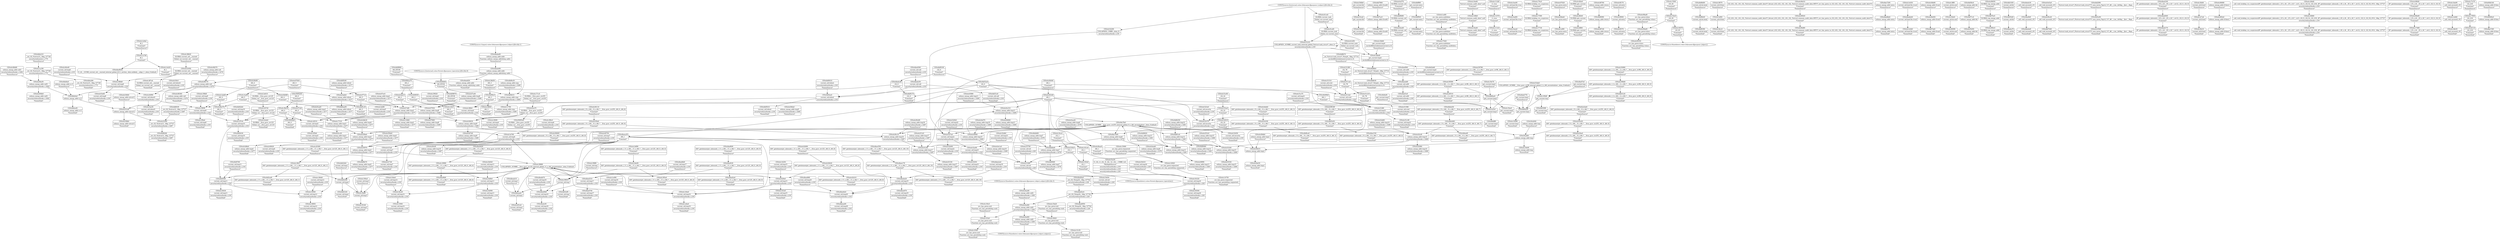 digraph {
	CE0x4c53de0 [shape=record,shape=Mrecord,label="{CE0x4c53de0|COLLAPSED:_GCMRE___llvm_gcov_ctr98_internal_global_2_x_i64_zeroinitializer:_elem_0:default:}"]
	CE0x4c0a2d0 [shape=record,shape=Mrecord,label="{CE0x4c0a2d0|selinux_mmap_addr:call2|security/selinux/hooks.c,3281|*SummSource*}"]
	CE0x4bf3120 [shape=record,shape=Mrecord,label="{CE0x4bf3120|i64*_getelementptr_inbounds_(_2_x_i64_,_2_x_i64_*___llvm_gcov_ctr98,_i64_0,_i64_0)|*Constant*|*SummSink*}"]
	CE0x4c0cae0 [shape=record,shape=Mrecord,label="{CE0x4c0cae0|selinux_mmap_addr:tmp3|security/selinux/hooks.c,3277|*SummSource*}"]
	CE0x4c51580 [shape=record,shape=Mrecord,label="{CE0x4c51580|current_sid:cred|security/selinux/hooks.c,218|*SummSink*}"]
	"CONST[source:2(external),value:0(static)][purpose:{operation}][SrcIdx:0]"
	CE0x4c058e0 [shape=record,shape=Mrecord,label="{CE0x4c058e0|selinux_mmap_addr:tmp4|security/selinux/hooks.c,3277}"]
	CE0x4c38e30 [shape=record,shape=Mrecord,label="{CE0x4c38e30|i64_0|*Constant*}"]
	CE0x6b6aa00 [shape=record,shape=Mrecord,label="{CE0x6b6aa00|selinux_mmap_addr:tobool|security/selinux/hooks.c,3277|*SummSink*}"]
	CE0x4c546b0 [shape=record,shape=Mrecord,label="{CE0x4c546b0|get_current:bb|*SummSource*}"]
	CE0x4bfdef0 [shape=record,shape=Mrecord,label="{CE0x4bfdef0|get_current:tmp3|*SummSource*}"]
	CE0x4bf7650 [shape=record,shape=Mrecord,label="{CE0x4bf7650|selinux_mmap_addr:if.end4|*SummSink*}"]
	CE0x4c51e00 [shape=record,shape=Mrecord,label="{CE0x4c51e00|i32_22|*Constant*|*SummSource*}"]
	CE0x4c038b0 [shape=record,shape=Mrecord,label="{CE0x4c038b0|selinux_mmap_addr:retval.0|*SummSink*}"]
	CE0x4bf6460 [shape=record,shape=Mrecord,label="{CE0x4bf6460|selinux_mmap_addr:tmp12|security/selinux/hooks.c,3281|*SummSink*}"]
	CE0x4bf6680 [shape=record,shape=Mrecord,label="{CE0x4bf6680|GLOBAL:current_sid|*Constant*}"]
	CE0x4bff940 [shape=record,shape=Mrecord,label="{CE0x4bff940|get_current:entry}"]
	CE0x4c0a400 [shape=record,shape=Mrecord,label="{CE0x4c0a400|selinux_mmap_addr:call2|security/selinux/hooks.c,3281|*SummSink*}"]
	CE0x4c1a190 [shape=record,shape=Mrecord,label="{CE0x4c1a190|_ret_i32_%retval.0,_!dbg_!27728|security/selinux/avc.c,775}"]
	CE0x4c06b80 [shape=record,shape=Mrecord,label="{CE0x4c06b80|selinux_mmap_addr:call3|security/selinux/hooks.c,3282|*SummSource*}"]
	CE0x4c0e310 [shape=record,shape=Mrecord,label="{CE0x4c0e310|selinux_mmap_addr:tmp11|security/selinux/hooks.c,3280}"]
	CE0x4be64a0 [shape=record,shape=Mrecord,label="{CE0x4be64a0|_ret_i32_%tmp24,_!dbg_!27742|security/selinux/hooks.c,220|*SummSource*}"]
	CE0x4c148b0 [shape=record,shape=Mrecord,label="{CE0x4c148b0|%struct.common_audit_data*_null|*Constant*}"]
	CE0x4c11070 [shape=record,shape=Mrecord,label="{CE0x4c11070|i1_true|*Constant*}"]
	CE0x44e7fe0 [shape=record,shape=Mrecord,label="{CE0x44e7fe0|COLLAPSED:_GCMRE___llvm_gcov_ctr255_internal_global_9_x_i64_zeroinitializer:_elem_0:default:}"]
	CE0x4bf4560 [shape=record,shape=Mrecord,label="{CE0x4bf4560|current_sid:tmp11|security/selinux/hooks.c,218}"]
	CE0x4c53650 [shape=record,shape=Mrecord,label="{CE0x4c53650|current_sid:sid|security/selinux/hooks.c,220|*SummSink*}"]
	CE0x4c02d60 [shape=record,shape=Mrecord,label="{CE0x4c02d60|selinux_mmap_addr:tmp14|security/selinux/hooks.c,3286|*SummSource*}"]
	CE0x4bebcd0 [shape=record,shape=Mrecord,label="{CE0x4bebcd0|i32_0|*Constant*}"]
	CE0x4c145e0 [shape=record,shape=Mrecord,label="{CE0x4c145e0|i32_1|*Constant*|*SummSink*}"]
	CE0x4c51ba0 [shape=record,shape=Mrecord,label="{CE0x4c51ba0|i32_22|*Constant*}"]
	CE0x4bffae0 [shape=record,shape=Mrecord,label="{CE0x4bffae0|get_current:entry|*SummSink*}"]
	CE0x4c3eea0 [shape=record,shape=Mrecord,label="{CE0x4c3eea0|current_sid:land.lhs.true|*SummSink*}"]
	CE0x4bf9870 [shape=record,shape=Mrecord,label="{CE0x4bf9870|i64_65536|*Constant*|*SummSink*}"]
	CE0x4bf06c0 [shape=record,shape=Mrecord,label="{CE0x4bf06c0|i64_3|*Constant*}"]
	CE0x4c176c0 [shape=record,shape=Mrecord,label="{CE0x4c176c0|GLOBAL:lockdep_rcu_suspicious|*Constant*|*SummSource*}"]
	CE0x4c1e6a0 [shape=record,shape=Mrecord,label="{CE0x4c1e6a0|current_sid:tmp16|security/selinux/hooks.c,218|*SummSink*}"]
	CE0x4c52370 [shape=record,shape=Mrecord,label="{CE0x4c52370|current_sid:security|security/selinux/hooks.c,218}"]
	CE0x4bf9e30 [shape=record,shape=Mrecord,label="{CE0x4bf9e30|selinux_mmap_addr:cmp|security/selinux/hooks.c,3280|*SummSource*}"]
	CE0x4c41ce0 [shape=record,shape=Mrecord,label="{CE0x4c41ce0|GLOBAL:current_task|Global_var:current_task|*SummSource*}"]
	CE0x4c00cf0 [shape=record,shape=Mrecord,label="{CE0x4c00cf0|selinux_mmap_addr:tmp16|security/selinux/hooks.c,3287|*SummSink*}"]
	CE0x4c1ef00 [shape=record,shape=Mrecord,label="{CE0x4c1ef00|avc_has_perm:entry|*SummSink*}"]
	CE0x4bf4760 [shape=record,shape=Mrecord,label="{CE0x4bf4760|current_sid:tmp11|security/selinux/hooks.c,218|*SummSource*}"]
	CE0x4bed310 [shape=record,shape=Mrecord,label="{CE0x4bed310|current_sid:tmp17|security/selinux/hooks.c,218}"]
	CE0x4bf6820 [shape=record,shape=Mrecord,label="{CE0x4bf6820|selinux_mmap_addr:tmp13|security/selinux/hooks.c,3281|*SummSource*}"]
	CE0x4c033c0 [shape=record,shape=Mrecord,label="{CE0x4c033c0|selinux_mmap_addr:tmp15|security/selinux/hooks.c,3286|*SummSource*}"]
	CE0x4c0bae0 [shape=record,shape=Mrecord,label="{CE0x4c0bae0|i64_1|*Constant*|*SummSink*}"]
	CE0x4c047d0 [shape=record,shape=Mrecord,label="{CE0x4c047d0|selinux_mmap_addr:tmp9|security/selinux/hooks.c,3280|*SummSink*}"]
	"CONST[source:2(external),value:2(dynamic)][purpose:{subject}][SrcIdx:2]"
	CE0x4c52920 [shape=record,shape=Mrecord,label="{CE0x4c52920|current_sid:tmp22|security/selinux/hooks.c,218|*SummSource*}"]
	CE0x4c07660 [shape=record,shape=Mrecord,label="{CE0x4c07660|selinux_mmap_addr:tmp8|security/selinux/hooks.c,3280|*SummSink*}"]
	CE0x4bfe280 [shape=record,shape=Mrecord,label="{CE0x4bfe280|_ret_i32_%retval.0,_!dbg_!27728|security/selinux/avc.c,775|*SummSink*}"]
	CE0x4c16e60 [shape=record,shape=Mrecord,label="{CE0x4c16e60|%struct.common_audit_data*_null|*Constant*|*SummSource*}"]
	CE0x4c4fb40 [shape=record,shape=Mrecord,label="{CE0x4c4fb40|GLOBAL:get_current|*Constant*}"]
	CE0x4c04440 [shape=record,shape=Mrecord,label="{CE0x4c04440|i64_1|*Constant*|*SummSource*}"]
	CE0x4c113c0 [shape=record,shape=Mrecord,label="{CE0x4c113c0|i1_true|*Constant*|*SummSink*}"]
	CE0x4bf6990 [shape=record,shape=Mrecord,label="{CE0x4bf6990|selinux_mmap_addr:return}"]
	CE0x4c18560 [shape=record,shape=Mrecord,label="{CE0x4c18560|current_sid:tmp12|security/selinux/hooks.c,218}"]
	CE0x4c0f170 [shape=record,shape=Mrecord,label="{CE0x4c0f170|current_sid:entry|*SummSource*}"]
	CE0x4bee2a0 [shape=record,shape=Mrecord,label="{CE0x4bee2a0|current_sid:tmp19|security/selinux/hooks.c,218|*SummSource*}"]
	CE0x4c171c0 [shape=record,shape=Mrecord,label="{CE0x4c171c0|GLOBAL:__llvm_gcov_ctr255|Global_var:__llvm_gcov_ctr255|*SummSource*}"]
	CE0x4c3ee00 [shape=record,shape=Mrecord,label="{CE0x4c3ee00|current_sid:land.lhs.true|*SummSource*}"]
	CE0x4c3aa30 [shape=record,shape=Mrecord,label="{CE0x4c3aa30|current_sid:tobool1|security/selinux/hooks.c,218|*SummSink*}"]
	CE0x4bf7ac0 [shape=record,shape=Mrecord,label="{CE0x4bf7ac0|selinux_mmap_addr:if.end4}"]
	CE0x4c14250 [shape=record,shape=Mrecord,label="{CE0x4c14250|current_sid:tmp15|security/selinux/hooks.c,218|*SummSource*}"]
	CE0x4c08ad0 [shape=record,shape=Mrecord,label="{CE0x4c08ad0|avc_has_perm:tclass|Function::avc_has_perm&Arg::tclass::|*SummSource*}"]
	CE0x4bf8390 [shape=record,shape=Mrecord,label="{CE0x4bf8390|current_sid:do.body|*SummSink*}"]
	CE0x4c51280 [shape=record,shape=Mrecord,label="{CE0x4c51280|i32_78|*Constant*|*SummSource*}"]
	CE0x4bffe50 [shape=record,shape=Mrecord,label="{CE0x4bffe50|_ret_%struct.task_struct*_%tmp4,_!dbg_!27714|./arch/x86/include/asm/current.h,14|*SummSink*}"]
	CE0x4bfea40 [shape=record,shape=Mrecord,label="{CE0x4bfea40|selinux_mmap_addr:rc.0|*SummSink*}"]
	CE0x4c3f070 [shape=record,shape=Mrecord,label="{CE0x4c3f070|current_sid:if.then|*SummSource*}"]
	CE0x4c3dbd0 [shape=record,shape=Mrecord,label="{CE0x4c3dbd0|get_current:tmp4|./arch/x86/include/asm/current.h,14}"]
	CE0x4c08270 [shape=record,shape=Mrecord,label="{CE0x4c08270|selinux_mmap_addr:call|security/selinux/hooks.c,3276|*SummSource*}"]
	CE0x4bf4a20 [shape=record,shape=Mrecord,label="{CE0x4bf4a20|get_current:tmp1}"]
	CE0x4c06d10 [shape=record,shape=Mrecord,label="{CE0x4c06d10|i32_(i32,_i32,_i16,_i32,_%struct.common_audit_data*)*_bitcast_(i32_(i32,_i32,_i16,_i32,_%struct.common_audit_data.495*)*_avc_has_perm_to_i32_(i32,_i32,_i16,_i32,_%struct.common_audit_data*)*)|*Constant*|*SummSource*}"]
	CE0x4c54320 [shape=record,shape=Mrecord,label="{CE0x4c54320|current_sid:tmp24|security/selinux/hooks.c,220}"]
	CE0x4c59580 [shape=record,shape=Mrecord,label="{CE0x4c59580|i64*_getelementptr_inbounds_(_2_x_i64_,_2_x_i64_*___llvm_gcov_ctr98,_i64_0,_i64_1)|*Constant*}"]
	CE0x4c3f5b0 [shape=record,shape=Mrecord,label="{CE0x4c3f5b0|current_sid:tmp5|security/selinux/hooks.c,218|*SummSink*}"]
	CE0x4be7200 [shape=record,shape=Mrecord,label="{CE0x4be7200|selinux_mmap_addr:entry|*SummSource*}"]
	CE0x4c3c6d0 [shape=record,shape=Mrecord,label="{CE0x4c3c6d0|current_sid:land.lhs.true2|*SummSink*}"]
	CE0x4c40e40 [shape=record,shape=Mrecord,label="{CE0x4c40e40|current_sid:tmp8|security/selinux/hooks.c,218|*SummSource*}"]
	CE0x4c186d0 [shape=record,shape=Mrecord,label="{CE0x4c186d0|current_sid:tmp12|security/selinux/hooks.c,218|*SummSource*}"]
	CE0x4c03840 [shape=record,shape=Mrecord,label="{CE0x4c03840|selinux_mmap_addr:retval.0|*SummSource*}"]
	CE0x4c02f60 [shape=record,shape=Mrecord,label="{CE0x4c02f60|selinux_mmap_addr:tmp14|security/selinux/hooks.c,3286|*SummSink*}"]
	CE0x4c3ab60 [shape=record,shape=Mrecord,label="{CE0x4c3ab60|i64_4|*Constant*}"]
	CE0x4bf94f0 [shape=record,shape=Mrecord,label="{CE0x4bf94f0|selinux_mmap_addr:tmp7|security/selinux/hooks.c,3278|*SummSink*}"]
	CE0x4c061d0 [shape=record,shape=Mrecord,label="{CE0x4c061d0|i64*_getelementptr_inbounds_(_9_x_i64_,_9_x_i64_*___llvm_gcov_ctr255,_i64_0,_i64_6)|*Constant*|*SummSource*}"]
	CE0x4bf7eb0 [shape=record,shape=Mrecord,label="{CE0x4bf7eb0|selinux_mmap_addr:if.end|*SummSink*}"]
	CE0x4c17590 [shape=record,shape=Mrecord,label="{CE0x4c17590|GLOBAL:lockdep_rcu_suspicious|*Constant*}"]
	CE0x4c51410 [shape=record,shape=Mrecord,label="{CE0x4c51410|COLLAPSED:_GCMRE_current_task_external_global_%struct.task_struct*:_elem_0::|security/selinux/hooks.c,218}"]
	CE0x62a5be0 [shape=record,shape=Mrecord,label="{CE0x62a5be0|i64*_getelementptr_inbounds_(_9_x_i64_,_9_x_i64_*___llvm_gcov_ctr255,_i64_0,_i64_0)|*Constant*|*SummSink*}"]
	CE0x4c11790 [shape=record,shape=Mrecord,label="{CE0x4c11790|selinux_mmap_addr:cmp|security/selinux/hooks.c,3280|*SummSink*}"]
	CE0x4bf2ad0 [shape=record,shape=Mrecord,label="{CE0x4bf2ad0|i64*_getelementptr_inbounds_(_11_x_i64_,_11_x_i64_*___llvm_gcov_ctr125,_i64_0,_i64_1)|*Constant*|*SummSink*}"]
	CE0x4bee600 [shape=record,shape=Mrecord,label="{CE0x4bee600|i64*_getelementptr_inbounds_(_11_x_i64_,_11_x_i64_*___llvm_gcov_ctr125,_i64_0,_i64_10)|*Constant*|*SummSink*}"]
	CE0x4c0db30 [shape=record,shape=Mrecord,label="{CE0x4c0db30|selinux_mmap_addr:tmp4|security/selinux/hooks.c,3277|*SummSource*}"]
	CE0x4bf8d00 [shape=record,shape=Mrecord,label="{CE0x4bf8d00|current_sid:do.body|*SummSource*}"]
	CE0x4c05e20 [shape=record,shape=Mrecord,label="{CE0x4c05e20|i64*_getelementptr_inbounds_(_9_x_i64_,_9_x_i64_*___llvm_gcov_ctr255,_i64_0,_i64_0)|*Constant*}"]
	CE0x4c10b60 [shape=record,shape=Mrecord,label="{CE0x4c10b60|get_current:tmp4|./arch/x86/include/asm/current.h,14|*SummSource*}"]
	CE0x4bffb70 [shape=record,shape=Mrecord,label="{CE0x4bffb70|_ret_%struct.task_struct*_%tmp4,_!dbg_!27714|./arch/x86/include/asm/current.h,14|*SummSource*}"]
	CE0x4c0de50 [shape=record,shape=Mrecord,label="{CE0x4c0de50|selinux_mmap_addr:tmp1|*SummSink*}"]
	CE0x4c04630 [shape=record,shape=Mrecord,label="{CE0x4c04630|selinux_mmap_addr:tmp9|security/selinux/hooks.c,3280}"]
	CE0x4bf2dd0 [shape=record,shape=Mrecord,label="{CE0x4bf2dd0|get_current:tmp4|./arch/x86/include/asm/current.h,14|*SummSink*}"]
	CE0x4c00c10 [shape=record,shape=Mrecord,label="{CE0x4c00c10|selinux_mmap_addr:tmp16|security/selinux/hooks.c,3287}"]
	CE0x4c02cf0 [shape=record,shape=Mrecord,label="{CE0x4c02cf0|selinux_mmap_addr:tmp14|security/selinux/hooks.c,3286}"]
	CE0x4c15c50 [shape=record,shape=Mrecord,label="{CE0x4c15c50|avc_has_perm:tsid|Function::avc_has_perm&Arg::tsid::|*SummSink*}"]
	CE0x4c201e0 [shape=record,shape=Mrecord,label="{CE0x4c201e0|current_sid:tmp1|*SummSink*}"]
	CE0x4c40090 [shape=record,shape=Mrecord,label="{CE0x4c40090|current_sid:do.end|*SummSink*}"]
	CE0x4bfe6a0 [shape=record,shape=Mrecord,label="{CE0x4bfe6a0|selinux_mmap_addr:rc.0}"]
	CE0x4c39020 [shape=record,shape=Mrecord,label="{CE0x4c39020|current_sid:tmp4|security/selinux/hooks.c,218|*SummSource*}"]
	CE0x4c40620 [shape=record,shape=Mrecord,label="{CE0x4c40620|current_sid:tmp6|security/selinux/hooks.c,218|*SummSink*}"]
	CE0x4c00c80 [shape=record,shape=Mrecord,label="{CE0x4c00c80|selinux_mmap_addr:tmp16|security/selinux/hooks.c,3287|*SummSource*}"]
	CE0x4c513a0 [shape=record,shape=Mrecord,label="{CE0x4c513a0|current_sid:cred|security/selinux/hooks.c,218}"]
	CE0x4bf56c0 [shape=record,shape=Mrecord,label="{CE0x4bf56c0|selinux_mmap_addr:bb|*SummSource*}"]
	CE0x4be9fd0 [shape=record,shape=Mrecord,label="{CE0x4be9fd0|i64*_getelementptr_inbounds_(_11_x_i64_,_11_x_i64_*___llvm_gcov_ctr125,_i64_0,_i64_6)|*Constant*|*SummSink*}"]
	CE0x4c18ef0 [shape=record,shape=Mrecord,label="{CE0x4c18ef0|current_sid:tmp3}"]
	CE0x4bf61e0 [shape=record,shape=Mrecord,label="{CE0x4bf61e0|selinux_mmap_addr:tmp12|security/selinux/hooks.c,3281}"]
	CE0x4c07020 [shape=record,shape=Mrecord,label="{CE0x4c07020|avc_has_perm:entry|*SummSource*}"]
	CE0x4c3fff0 [shape=record,shape=Mrecord,label="{CE0x4c3fff0|current_sid:do.end|*SummSource*}"]
	CE0x4bf42b0 [shape=record,shape=Mrecord,label="{CE0x4bf42b0|current_sid:tmp10|security/selinux/hooks.c,218|*SummSource*}"]
	CE0x4c3e4e0 [shape=record,shape=Mrecord,label="{CE0x4c3e4e0|GLOBAL:__llvm_gcov_ctr125|Global_var:__llvm_gcov_ctr125|*SummSink*}"]
	CE0x4c40750 [shape=record,shape=Mrecord,label="{CE0x4c40750|current_sid:tmp7|security/selinux/hooks.c,218|*SummSource*}"]
	CE0x4bf7bc0 [shape=record,shape=Mrecord,label="{CE0x4bf7bc0|GLOBAL:cap_mmap_addr|*Constant*}"]
	CE0x4bf8260 [shape=record,shape=Mrecord,label="{CE0x4bf8260|_ret_i32_%retval.0,_!dbg_!27727|security/selinux/hooks.c,3287|*SummSink*}"]
	CE0x4bf4ee0 [shape=record,shape=Mrecord,label="{CE0x4bf4ee0|current_sid:tobool|security/selinux/hooks.c,218}"]
	CE0x4c17730 [shape=record,shape=Mrecord,label="{CE0x4c17730|GLOBAL:lockdep_rcu_suspicious|*Constant*|*SummSink*}"]
	CE0x4c0ea40 [shape=record,shape=Mrecord,label="{CE0x4c0ea40|selinux_mmap_addr:tmp6|security/selinux/hooks.c,3278|*SummSource*}"]
	CE0x4c09350 [shape=record,shape=Mrecord,label="{CE0x4c09350|avc_has_perm:tclass|Function::avc_has_perm&Arg::tclass::|*SummSink*}"]
	CE0x4c17020 [shape=record,shape=Mrecord,label="{CE0x4c17020|avc_has_perm:auditdata|Function::avc_has_perm&Arg::auditdata::|*SummSink*}"]
	CE0x4c52db0 [shape=record,shape=Mrecord,label="{CE0x4c52db0|current_sid:tmp23|security/selinux/hooks.c,218|*SummSource*}"]
	CE0x4c16070 [shape=record,shape=Mrecord,label="{CE0x4c16070|i16_45|*Constant*|*SummSink*}"]
	CE0x4c00110 [shape=record,shape=Mrecord,label="{CE0x4c00110|i64*_getelementptr_inbounds_(_9_x_i64_,_9_x_i64_*___llvm_gcov_ctr255,_i64_0,_i64_8)|*Constant*|*SummSource*}"]
	CE0x4c511a0 [shape=record,shape=Mrecord,label="{CE0x4c511a0|i32_78|*Constant*}"]
	CE0x4c03240 [shape=record,shape=Mrecord,label="{CE0x4c03240|selinux_mmap_addr:tmp15|security/selinux/hooks.c,3286}"]
	CE0x4bf5010 [shape=record,shape=Mrecord,label="{CE0x4bf5010|current_sid:tobool|security/selinux/hooks.c,218|*SummSink*}"]
	CE0x4c20360 [shape=record,shape=Mrecord,label="{CE0x4c20360|i64*_getelementptr_inbounds_(_11_x_i64_,_11_x_i64_*___llvm_gcov_ctr125,_i64_0,_i64_1)|*Constant*|*SummSource*}"]
	CE0x4bf4430 [shape=record,shape=Mrecord,label="{CE0x4bf4430|current_sid:tmp10|security/selinux/hooks.c,218|*SummSink*}"]
	CE0x4c19690 [shape=record,shape=Mrecord,label="{CE0x4c19690|current_sid:tmp9|security/selinux/hooks.c,218}"]
	CE0x4c19e70 [shape=record,shape=Mrecord,label="{CE0x4c19e70|get_current:tmp2|*SummSource*}"]
	CE0x4c18980 [shape=record,shape=Mrecord,label="{CE0x4c18980|i64*_getelementptr_inbounds_(_11_x_i64_,_11_x_i64_*___llvm_gcov_ctr125,_i64_0,_i64_6)|*Constant*}"]
	CE0x4bf81f0 [shape=record,shape=Mrecord,label="{CE0x4bf81f0|_ret_i32_%retval.0,_!dbg_!27727|security/selinux/hooks.c,3287|*SummSource*}"]
	"CONST[source:0(mediator),value:2(dynamic)][purpose:{object,subject}]"
	CE0x4c1a3e0 [shape=record,shape=Mrecord,label="{CE0x4c1a3e0|avc_has_perm:auditdata|Function::avc_has_perm&Arg::auditdata::}"]
	CE0x4c398f0 [shape=record,shape=Mrecord,label="{CE0x4c398f0|current_sid:tmp|*SummSource*}"]
	CE0x4c41720 [shape=record,shape=Mrecord,label="{CE0x4c41720|current_sid:tmp7|security/selinux/hooks.c,218|*SummSink*}"]
	CE0x4c52f30 [shape=record,shape=Mrecord,label="{CE0x4c52f30|current_sid:tmp23|security/selinux/hooks.c,218|*SummSink*}"]
	CE0x4c0e070 [shape=record,shape=Mrecord,label="{CE0x4c0e070|selinux_mmap_addr:tmp10|security/selinux/hooks.c,3280|*SummSource*}"]
	CE0x4beba70 [shape=record,shape=Mrecord,label="{CE0x4beba70|current_sid:bb|*SummSink*}"]
	CE0x4c1f560 [shape=record,shape=Mrecord,label="{CE0x4c1f560|avc_has_perm:ssid|Function::avc_has_perm&Arg::ssid::|*SummSink*}"]
	CE0x4c031d0 [shape=record,shape=Mrecord,label="{CE0x4c031d0|selinux_mmap_addr:retval.0}"]
	CE0x4c523e0 [shape=record,shape=Mrecord,label="{CE0x4c523e0|current_sid:security|security/selinux/hooks.c,218|*SummSource*}"]
	CE0x4bfe460 [shape=record,shape=Mrecord,label="{CE0x4bfe460|i64*_getelementptr_inbounds_(_9_x_i64_,_9_x_i64_*___llvm_gcov_ctr255,_i64_0,_i64_7)|*Constant*}"]
	CE0x4bebf20 [shape=record,shape=Mrecord,label="{CE0x4bebf20|selinux_mmap_addr:addr|Function::selinux_mmap_addr&Arg::addr::|*SummSink*}"]
	CE0x4c3f6c0 [shape=record,shape=Mrecord,label="{CE0x4c3f6c0|current_sid:tmp6|security/selinux/hooks.c,218|*SummSource*}"]
	CE0x4c1eb20 [shape=record,shape=Mrecord,label="{CE0x4c1eb20|i8_1|*Constant*|*SummSink*}"]
	CE0x4c08a60 [shape=record,shape=Mrecord,label="{CE0x4c08a60|avc_has_perm:tclass|Function::avc_has_perm&Arg::tclass::}"]
	CE0x4c19ee0 [shape=record,shape=Mrecord,label="{CE0x4c19ee0|get_current:tmp2|*SummSink*}"]
	CE0x4c09d10 [shape=record,shape=Mrecord,label="{CE0x4c09d10|selinux_mmap_addr:tmp1}"]
	CE0x4c3feb0 [shape=record,shape=Mrecord,label="{CE0x4c3feb0|current_sid:do.end}"]
	CE0x4c03e60 [shape=record,shape=Mrecord,label="{CE0x4c03e60|current_sid:tmp8|security/selinux/hooks.c,218|*SummSink*}"]
	CE0x4c02620 [shape=record,shape=Mrecord,label="{CE0x4c02620|i64*_getelementptr_inbounds_(_11_x_i64_,_11_x_i64_*___llvm_gcov_ctr125,_i64_0,_i64_8)|*Constant*}"]
	CE0x4bf9240 [shape=record,shape=Mrecord,label="{CE0x4bf9240|selinux_mmap_addr:tobool|security/selinux/hooks.c,3277|*SummSource*}"]
	CE0x4bf6250 [shape=record,shape=Mrecord,label="{CE0x4bf6250|selinux_mmap_addr:tmp12|security/selinux/hooks.c,3281|*SummSource*}"]
	CE0x4bf9d10 [shape=record,shape=Mrecord,label="{CE0x4bf9d10|selinux_mmap_addr:cmp|security/selinux/hooks.c,3280}"]
	CE0x4c51210 [shape=record,shape=Mrecord,label="{CE0x4c51210|i32_78|*Constant*|*SummSink*}"]
	CE0x4c518f0 [shape=record,shape=Mrecord,label="{CE0x4c518f0|current_sid:tmp21|security/selinux/hooks.c,218}"]
	CE0x4befed0 [shape=record,shape=Mrecord,label="{CE0x4befed0|_call_void_mcount()_#3|*SummSink*}"]
	CE0x4c0b450 [shape=record,shape=Mrecord,label="{CE0x4c0b450|selinux_mmap_addr:if.end}"]
	CE0x4c00600 [shape=record,shape=Mrecord,label="{CE0x4c00600|i64*_getelementptr_inbounds_(_9_x_i64_,_9_x_i64_*___llvm_gcov_ctr255,_i64_0,_i64_8)|*Constant*|*SummSink*}"]
	CE0x4c077c0 [shape=record,shape=Mrecord,label="{CE0x4c077c0|i64_5|*Constant*}"]
	CE0x4c395e0 [shape=record,shape=Mrecord,label="{CE0x4c395e0|i64*_getelementptr_inbounds_(_11_x_i64_,_11_x_i64_*___llvm_gcov_ctr125,_i64_0,_i64_0)|*Constant*|*SummSink*}"]
	CE0x4c0f370 [shape=record,shape=Mrecord,label="{CE0x4c0f370|current_sid:entry|*SummSink*}"]
	CE0x4c06920 [shape=record,shape=Mrecord,label="{CE0x4c06920|i32_(i32,_i32,_i16,_i32,_%struct.common_audit_data*)*_bitcast_(i32_(i32,_i32,_i16,_i32,_%struct.common_audit_data.495*)*_avc_has_perm_to_i32_(i32,_i32,_i16,_i32,_%struct.common_audit_data*)*)|*Constant*}"]
	CE0x4c0f000 [shape=record,shape=Mrecord,label="{CE0x4c0f000|current_sid:entry}"]
	CE0x4c38f40 [shape=record,shape=Mrecord,label="{CE0x4c38f40|i64_3|*Constant*|*SummSink*}"]
	CE0x4c15060 [shape=record,shape=Mrecord,label="{CE0x4c15060|avc_has_perm:requested|Function::avc_has_perm&Arg::requested::|*SummSource*}"]
	CE0x4c043d0 [shape=record,shape=Mrecord,label="{CE0x4c043d0|i64_1|*Constant*}"]
	CE0x4bebb40 [shape=record,shape=Mrecord,label="{CE0x4bebb40|current_sid:land.lhs.true2}"]
	CE0x4c0ebb0 [shape=record,shape=Mrecord,label="{CE0x4c0ebb0|i64*_getelementptr_inbounds_(_9_x_i64_,_9_x_i64_*___llvm_gcov_ctr255,_i64_0,_i64_3)|*Constant*|*SummSource*}"]
	CE0x4c06eb0 [shape=record,shape=Mrecord,label="{CE0x4c06eb0|avc_has_perm:entry}"]
	CE0x4c05d50 [shape=record,shape=Mrecord,label="{CE0x4c05d50|selinux_mmap_addr:bb|*SummSink*}"]
	CE0x4c039e0 [shape=record,shape=Mrecord,label="{CE0x4c039e0|i64*_getelementptr_inbounds_(_9_x_i64_,_9_x_i64_*___llvm_gcov_ctr255,_i64_0,_i64_8)|*Constant*}"]
	CE0x4bee170 [shape=record,shape=Mrecord,label="{CE0x4bee170|i64*_getelementptr_inbounds_(_11_x_i64_,_11_x_i64_*___llvm_gcov_ctr125,_i64_0,_i64_10)|*Constant*}"]
	CE0x4c3de00 [shape=record,shape=Mrecord,label="{CE0x4c3de00|i64*_getelementptr_inbounds_(_11_x_i64_,_11_x_i64_*___llvm_gcov_ctr125,_i64_0,_i64_0)|*Constant*}"]
	CE0x4c084c0 [shape=record,shape=Mrecord,label="{CE0x4c084c0|GLOBAL:cap_mmap_addr|*Constant*|*SummSink*}"]
	CE0x4c39880 [shape=record,shape=Mrecord,label="{CE0x4c39880|COLLAPSED:_GCMRE___llvm_gcov_ctr125_internal_global_11_x_i64_zeroinitializer:_elem_0:default:}"]
	CE0x4c12fc0 [shape=record,shape=Mrecord,label="{CE0x4c12fc0|i64_2|*Constant*|*SummSink*}"]
	CE0x4c19280 [shape=record,shape=Mrecord,label="{CE0x4c19280|get_current:tmp1|*SummSink*}"]
	CE0x4c197e0 [shape=record,shape=Mrecord,label="{CE0x4c197e0|current_sid:tmp10|security/selinux/hooks.c,218}"]
	CE0x4bf7440 [shape=record,shape=Mrecord,label="{CE0x4bf7440|_call_void_mcount()_#3|*SummSink*}"]
	CE0x4bff9f0 [shape=record,shape=Mrecord,label="{CE0x4bff9f0|get_current:entry|*SummSource*}"]
	CE0x4c52a90 [shape=record,shape=Mrecord,label="{CE0x4c52a90|current_sid:tmp23|security/selinux/hooks.c,218}"]
	CE0x4bf3080 [shape=record,shape=Mrecord,label="{CE0x4bf3080|get_current:tmp|*SummSink*}"]
	CE0x4bf54d0 [shape=record,shape=Mrecord,label="{CE0x4bf54d0|current_sid:bb}"]
	CE0x4c3bc20 [shape=record,shape=Mrecord,label="{CE0x4c3bc20|current_sid:tmp14|security/selinux/hooks.c,218}"]
	CE0x4c3e3c0 [shape=record,shape=Mrecord,label="{CE0x4c3e3c0|get_current:tmp3}"]
	"CONST[source:1(input),value:2(dynamic)][purpose:{object}][SrcIdx:1]"
	CE0x4beab10 [shape=record,shape=Mrecord,label="{CE0x4beab10|current_sid:tmp1|*SummSource*}"]
	CE0x4bf2f90 [shape=record,shape=Mrecord,label="{CE0x4bf2f90|%struct.task_struct*_(%struct.task_struct**)*_asm_movq_%gs:$_1:P_,$0_,_r,im,_dirflag_,_fpsr_,_flags_|*SummSource*}"]
	CE0x4c388d0 [shape=record,shape=Mrecord,label="{CE0x4c388d0|current_sid:tmp8|security/selinux/hooks.c,218}"]
	CE0x4bed040 [shape=record,shape=Mrecord,label="{CE0x4bed040|i8*_getelementptr_inbounds_(_45_x_i8_,_45_x_i8_*_.str12,_i32_0,_i32_0)|*Constant*}"]
	CE0x4c41850 [shape=record,shape=Mrecord,label="{CE0x4c41850|GLOBAL:current_sid.__warned|Global_var:current_sid.__warned}"]
	CE0x4c3c7a0 [shape=record,shape=Mrecord,label="{CE0x4c3c7a0|current_sid:if.end}"]
	CE0x4c01000 [shape=record,shape=Mrecord,label="{CE0x4c01000|_ret_i32_%retval.0,_!dbg_!27727|security/selinux/hooks.c,3287}"]
	CE0x4c54960 [shape=record,shape=Mrecord,label="{CE0x4c54960|i64*_getelementptr_inbounds_(_2_x_i64_,_2_x_i64_*___llvm_gcov_ctr98,_i64_0,_i64_0)|*Constant*|*SummSource*}"]
	CE0x4c07830 [shape=record,shape=Mrecord,label="{CE0x4c07830|i64_5|*Constant*|*SummSource*}"]
	CE0x4bedcf0 [shape=record,shape=Mrecord,label="{CE0x4bedcf0|current_sid:tmp18|security/selinux/hooks.c,218|*SummSink*}"]
	CE0x4bed100 [shape=record,shape=Mrecord,label="{CE0x4bed100|i8*_getelementptr_inbounds_(_45_x_i8_,_45_x_i8_*_.str12,_i32_0,_i32_0)|*Constant*|*SummSource*}"]
	CE0x4bf6ae0 [shape=record,shape=Mrecord,label="{CE0x4bf6ae0|get_current:tmp2}"]
	CE0x4c15b20 [shape=record,shape=Mrecord,label="{CE0x4c15b20|avc_has_perm:tsid|Function::avc_has_perm&Arg::tsid::|*SummSource*}"]
	CE0x4c14920 [shape=record,shape=Mrecord,label="{CE0x4c14920|avc_has_perm:requested|Function::avc_has_perm&Arg::requested::}"]
	CE0x4bf7120 [shape=record,shape=Mrecord,label="{CE0x4bf7120|selinux_mmap_addr:if.then1|*SummSink*}"]
	CE0x4c109d0 [shape=record,shape=Mrecord,label="{CE0x4c109d0|get_current:tmp}"]
	CE0x4bf6ce0 [shape=record,shape=Mrecord,label="{CE0x4bf6ce0|i64*_getelementptr_inbounds_(_9_x_i64_,_9_x_i64_*___llvm_gcov_ctr255,_i64_0,_i64_3)|*Constant*|*SummSink*}"]
	CE0x4c166d0 [shape=record,shape=Mrecord,label="{CE0x4c166d0|_call_void_lockdep_rcu_suspicious(i8*_getelementptr_inbounds_(_25_x_i8_,_25_x_i8_*_.str3,_i32_0,_i32_0),_i32_218,_i8*_getelementptr_inbounds_(_45_x_i8_,_45_x_i8_*_.str12,_i32_0,_i32_0))_#10,_!dbg_!27727|security/selinux/hooks.c,218|*SummSource*}"]
	CE0x4c0b270 [shape=record,shape=Mrecord,label="{CE0x4c0b270|i64_4|*Constant*|*SummSink*}"]
	CE0x4bf8b40 [shape=record,shape=Mrecord,label="{CE0x4bf8b40|current_sid:do.body}"]
	CE0x4c094b0 [shape=record,shape=Mrecord,label="{CE0x4c094b0|selinux_mmap_addr:call3|security/selinux/hooks.c,3282|*SummSink*}"]
	CE0x4c06d80 [shape=record,shape=Mrecord,label="{CE0x4c06d80|i32_(i32,_i32,_i16,_i32,_%struct.common_audit_data*)*_bitcast_(i32_(i32,_i32,_i16,_i32,_%struct.common_audit_data.495*)*_avc_has_perm_to_i32_(i32,_i32,_i16,_i32,_%struct.common_audit_data*)*)|*Constant*|*SummSink*}"]
	CE0x4bf0650 [shape=record,shape=Mrecord,label="{CE0x4bf0650|i64_2|*Constant*}"]
	CE0x4c10de0 [shape=record,shape=Mrecord,label="{CE0x4c10de0|current_sid:tmp14|security/selinux/hooks.c,218|*SummSource*}"]
	CE0x4bfdff0 [shape=record,shape=Mrecord,label="{CE0x4bfdff0|get_current:tmp3|*SummSink*}"]
	CE0x59093e0 [shape=record,shape=Mrecord,label="{CE0x59093e0|GLOBAL:__llvm_gcov_ctr255|Global_var:__llvm_gcov_ctr255|*SummSink*}"]
	CE0x4bee860 [shape=record,shape=Mrecord,label="{CE0x4bee860|current_sid:tmp20|security/selinux/hooks.c,218|*SummSource*}"]
	CE0x4c1e7d0 [shape=record,shape=Mrecord,label="{CE0x4c1e7d0|i8_1|*Constant*}"]
	CE0x4c06760 [shape=record,shape=Mrecord,label="{CE0x4c06760|selinux_mmap_addr:return|*SummSource*}"]
	CE0x4c09c20 [shape=record,shape=Mrecord,label="{CE0x4c09c20|_call_void_mcount()_#3}"]
	CE0x4bf3a90 [shape=record,shape=Mrecord,label="{CE0x4bf3a90|current_sid:tmp|*SummSink*}"]
	CE0x4c0cc20 [shape=record,shape=Mrecord,label="{CE0x4c0cc20|selinux_mmap_addr:tmp3|security/selinux/hooks.c,3277|*SummSink*}"]
	CE0x4c07cb0 [shape=record,shape=Mrecord,label="{CE0x4c07cb0|i64_0|*Constant*}"]
	CE0x4c07930 [shape=record,shape=Mrecord,label="{CE0x4c07930|selinux_mmap_addr:tmp8|security/selinux/hooks.c,3280}"]
	CE0x4c1f1b0 [shape=record,shape=Mrecord,label="{CE0x4c1f1b0|avc_has_perm:ssid|Function::avc_has_perm&Arg::ssid::}"]
	CE0x4be7b00 [shape=record,shape=Mrecord,label="{CE0x4be7b00|selinux_mmap_addr:tmp6|security/selinux/hooks.c,3278}"]
	CE0x4c02410 [shape=record,shape=Mrecord,label="{CE0x4c02410|i64*_getelementptr_inbounds_(_11_x_i64_,_11_x_i64_*___llvm_gcov_ctr125,_i64_0,_i64_8)|*Constant*|*SummSink*}"]
	CE0x4c19140 [shape=record,shape=Mrecord,label="{CE0x4c19140|current_sid:tmp3|*SummSink*}"]
	CE0x4bede20 [shape=record,shape=Mrecord,label="{CE0x4bede20|current_sid:tmp19|security/selinux/hooks.c,218}"]
	CE0x4c0ab10 [shape=record,shape=Mrecord,label="{CE0x4c0ab10|i64_2|*Constant*}"]
	CE0x4c08e60 [shape=record,shape=Mrecord,label="{CE0x4c08e60|i8*_getelementptr_inbounds_(_25_x_i8_,_25_x_i8_*_.str3,_i32_0,_i32_0)|*Constant*}"]
	CE0x4bef060 [shape=record,shape=Mrecord,label="{CE0x4bef060|current_sid:call4|security/selinux/hooks.c,218|*SummSource*}"]
	CE0x4bfdb60 [shape=record,shape=Mrecord,label="{CE0x4bfdb60|i64_65536|*Constant*}"]
	CE0x4c0c930 [shape=record,shape=Mrecord,label="{CE0x4c0c930|i64*_getelementptr_inbounds_(_9_x_i64_,_9_x_i64_*___llvm_gcov_ctr255,_i64_0,_i64_3)|*Constant*}"]
	CE0x4c06680 [shape=record,shape=Mrecord,label="{CE0x4c06680|selinux_mmap_addr:if.then1|*SummSource*}"]
	"CONST[source:0(mediator),value:0(static)][purpose:{operation}]"
	CE0x4c1f4c0 [shape=record,shape=Mrecord,label="{CE0x4c1f4c0|avc_has_perm:ssid|Function::avc_has_perm&Arg::ssid::|*SummSource*}"]
	CE0x4c3c630 [shape=record,shape=Mrecord,label="{CE0x4c3c630|current_sid:land.lhs.true2|*SummSource*}"]
	CE0x4beedd0 [shape=record,shape=Mrecord,label="{CE0x4beedd0|current_sid:call4|security/selinux/hooks.c,218}"]
	CE0x4c527a0 [shape=record,shape=Mrecord,label="{CE0x4c527a0|current_sid:tmp22|security/selinux/hooks.c,218}"]
	CE0x4c03fc0 [shape=record,shape=Mrecord,label="{CE0x4c03fc0|current_sid:tobool1|security/selinux/hooks.c,218|*SummSource*}"]
	CE0x4c1a4f0 [shape=record,shape=Mrecord,label="{CE0x4c1a4f0|avc_has_perm:auditdata|Function::avc_has_perm&Arg::auditdata::|*SummSource*}"]
	CE0x4bf5c30 [shape=record,shape=Mrecord,label="{CE0x4bf5c30|i64_5|*Constant*|*SummSink*}"]
	CE0x4c415a0 [shape=record,shape=Mrecord,label="{CE0x4c415a0|current_sid:tmp7|security/selinux/hooks.c,218}"]
	CE0x4c05970 [shape=record,shape=Mrecord,label="{CE0x4c05970|selinux_mmap_addr:tmp5|security/selinux/hooks.c,3277}"]
	CE0x4bf49b0 [shape=record,shape=Mrecord,label="{CE0x4bf49b0|i64_1|*Constant*}"]
	CE0x4bfed30 [shape=record,shape=Mrecord,label="{CE0x4bfed30|i64*_getelementptr_inbounds_(_9_x_i64_,_9_x_i64_*___llvm_gcov_ctr255,_i64_0,_i64_7)|*Constant*|*SummSource*}"]
	CE0x4c3dcc0 [shape=record,shape=Mrecord,label="{CE0x4c3dcc0|current_sid:if.then|*SummSink*}"]
	CE0x4bef1e0 [shape=record,shape=Mrecord,label="{CE0x4bef1e0|current_sid:call4|security/selinux/hooks.c,218|*SummSink*}"]
	CE0x4bf32a0 [shape=record,shape=Mrecord,label="{CE0x4bf32a0|i32_0|*Constant*}"]
	CE0x4bf9100 [shape=record,shape=Mrecord,label="{CE0x4bf9100|i32_0|*Constant*|*SummSource*}"]
	CE0x4c18430 [shape=record,shape=Mrecord,label="{CE0x4c18430|current_sid:tmp11|security/selinux/hooks.c,218|*SummSink*}"]
	CE0x4befbf0 [shape=record,shape=Mrecord,label="{CE0x4befbf0|_call_void_mcount()_#3}"]
	CE0x4beaa30 [shape=record,shape=Mrecord,label="{CE0x4beaa30|i64_1|*Constant*}"]
	CE0x4c046a0 [shape=record,shape=Mrecord,label="{CE0x4c046a0|selinux_mmap_addr:tmp9|security/selinux/hooks.c,3280|*SummSource*}"]
	CE0x4bed9d0 [shape=record,shape=Mrecord,label="{CE0x4bed9d0|current_sid:tmp18|security/selinux/hooks.c,218}"]
	CE0x4c199a0 [shape=record,shape=Mrecord,label="{CE0x4c199a0|current_sid:tmp9|security/selinux/hooks.c,218|*SummSink*}"]
	CE0x4bf2e90 [shape=record,shape=Mrecord,label="{CE0x4bf2e90|%struct.task_struct*_(%struct.task_struct**)*_asm_movq_%gs:$_1:P_,$0_,_r,im,_dirflag_,_fpsr_,_flags_}"]
	CE0x4c51a70 [shape=record,shape=Mrecord,label="{CE0x4c51a70|current_sid:tmp21|security/selinux/hooks.c,218|*SummSource*}"]
	CE0x4bef7e0 [shape=record,shape=Mrecord,label="{CE0x4bef7e0|get_current:tmp|*SummSource*}"]
	CE0x4befe30 [shape=record,shape=Mrecord,label="{CE0x4befe30|_call_void_mcount()_#3|*SummSource*}"]
	CE0x4c3db30 [shape=record,shape=Mrecord,label="{CE0x4c3db30|_call_void_mcount()_#3|*SummSink*}"]
	CE0x4bf71c0 [shape=record,shape=Mrecord,label="{CE0x4bf71c0|selinux_mmap_addr:bb}"]
	CE0x4bef430 [shape=record,shape=Mrecord,label="{CE0x4bef430|i64*_getelementptr_inbounds_(_11_x_i64_,_11_x_i64_*___llvm_gcov_ctr125,_i64_0,_i64_9)|*Constant*}"]
	CE0x4c067d0 [shape=record,shape=Mrecord,label="{CE0x4c067d0|selinux_mmap_addr:return|*SummSink*}"]
	CE0x4c3b990 [shape=record,shape=Mrecord,label="{CE0x4c3b990|current_sid:tmp13|security/selinux/hooks.c,218|*SummSink*}"]
	CE0x4c3e610 [shape=record,shape=Mrecord,label="{CE0x4c3e610|GLOBAL:__llvm_gcov_ctr125|Global_var:__llvm_gcov_ctr125|*SummSource*}"]
	CE0x4c54830 [shape=record,shape=Mrecord,label="{CE0x4c54830|get_current:bb|*SummSink*}"]
	CE0x4bed2a0 [shape=record,shape=Mrecord,label="{CE0x4bed2a0|i64*_getelementptr_inbounds_(_11_x_i64_,_11_x_i64_*___llvm_gcov_ctr125,_i64_0,_i64_9)|*Constant*|*SummSink*}"]
	CE0x4c1e490 [shape=record,shape=Mrecord,label="{CE0x4c1e490|current_sid:tmp16|security/selinux/hooks.c,218|*SummSource*}"]
	CE0x59092b0 [shape=record,shape=Mrecord,label="{CE0x59092b0|i64_0|*Constant*|*SummSink*}"]
	CE0x4c38620 [shape=record,shape=Mrecord,label="{CE0x4c38620|GLOBAL:current_sid.__warned|Global_var:current_sid.__warned|*SummSource*}"]
	"CONST[source:0(mediator),value:2(dynamic)][purpose:{object}]"
	CE0x4be6950 [shape=record,shape=Mrecord,label="{CE0x4be6950|_ret_i32_%tmp24,_!dbg_!27742|security/selinux/hooks.c,220|*SummSink*}"]
	CE0x4c14750 [shape=record,shape=Mrecord,label="{CE0x4c14750|avc_has_perm:requested|Function::avc_has_perm&Arg::requested::|*SummSink*}"]
	CE0x4c3e6f0 [shape=record,shape=Mrecord,label="{CE0x4c3e6f0|current_sid:tmp5|security/selinux/hooks.c,218|*SummSource*}"]
	CE0x4c02690 [shape=record,shape=Mrecord,label="{CE0x4c02690|i64*_getelementptr_inbounds_(_11_x_i64_,_11_x_i64_*___llvm_gcov_ctr125,_i64_0,_i64_8)|*Constant*|*SummSource*}"]
	CE0x4c3adf0 [shape=record,shape=Mrecord,label="{CE0x4c3adf0|i64_5|*Constant*}"]
	CE0x4c51c90 [shape=record,shape=Mrecord,label="{CE0x4c51c90|current_sid:tmp21|security/selinux/hooks.c,218|*SummSink*}"]
	CE0x4c08170 [shape=record,shape=Mrecord,label="{CE0x4c08170|selinux_mmap_addr:call|security/selinux/hooks.c,3276}"]
	CE0x4c53740 [shape=record,shape=Mrecord,label="{CE0x4c53740|current_sid:sid|security/selinux/hooks.c,220|*SummSource*}"]
	CE0x4c54500 [shape=record,shape=Mrecord,label="{CE0x4c54500|current_sid:tmp24|security/selinux/hooks.c,220|*SummSink*}"]
	CE0x4be8bb0 [shape=record,shape=Mrecord,label="{CE0x4be8bb0|selinux_mmap_addr:entry}"]
	CE0x4bf2240 [shape=record,shape=Mrecord,label="{CE0x4bf2240|current_sid:tmp2}"]
	CE0x4c029e0 [shape=record,shape=Mrecord,label="{CE0x4c029e0|current_sid:tmp15|security/selinux/hooks.c,218}"]
	CE0x4beaaa0 [shape=record,shape=Mrecord,label="{CE0x4beaaa0|current_sid:tmp1}"]
	CE0x4c4ff60 [shape=record,shape=Mrecord,label="{CE0x4c4ff60|GLOBAL:get_current|*Constant*|*SummSink*}"]
	CE0x4c161e0 [shape=record,shape=Mrecord,label="{CE0x4c161e0|i32_1|*Constant*}"]
	CE0x4bfe210 [shape=record,shape=Mrecord,label="{CE0x4bfe210|_ret_i32_%retval.0,_!dbg_!27728|security/selinux/avc.c,775|*SummSource*}"]
	CE0x4bfdd00 [shape=record,shape=Mrecord,label="{CE0x4bfdd00|selinux_mmap_addr:tmp7|security/selinux/hooks.c,3278|*SummSource*}"]
	CE0x4c17310 [shape=record,shape=Mrecord,label="{CE0x4c17310|selinux_mmap_addr:tmp3|security/selinux/hooks.c,3277}"]
	CE0x4c0a260 [shape=record,shape=Mrecord,label="{CE0x4c0a260|selinux_mmap_addr:call2|security/selinux/hooks.c,3281}"]
	CE0x4beea00 [shape=record,shape=Mrecord,label="{CE0x4beea00|current_sid:tmp20|security/selinux/hooks.c,218|*SummSink*}"]
	CE0x4c53a50 [shape=record,shape=Mrecord,label="{CE0x4c53a50|0:_i32,_4:_i32,_8:_i32,_12:_i32,_:_CMRE_4,8_|*MultipleSource*|security/selinux/hooks.c,218|security/selinux/hooks.c,218|security/selinux/hooks.c,220}"]
	CE0x5fcb040 [shape=record,shape=Mrecord,label="{CE0x5fcb040|selinux_mmap_addr:tmp|*SummSource*}"]
	CE0x4c534f0 [shape=record,shape=Mrecord,label="{CE0x4c534f0|current_sid:sid|security/selinux/hooks.c,220}"]
	CE0x4bee550 [shape=record,shape=Mrecord,label="{CE0x4bee550|i64*_getelementptr_inbounds_(_11_x_i64_,_11_x_i64_*___llvm_gcov_ctr125,_i64_0,_i64_10)|*Constant*|*SummSource*}"]
	CE0x62a5ab0 [shape=record,shape=Mrecord,label="{CE0x62a5ab0|i64*_getelementptr_inbounds_(_9_x_i64_,_9_x_i64_*___llvm_gcov_ctr255,_i64_0,_i64_0)|*Constant*|*SummSource*}"]
	CE0x4c387a0 [shape=record,shape=Mrecord,label="{CE0x4c387a0|GLOBAL:current_sid.__warned|Global_var:current_sid.__warned|*SummSink*}"]
	CE0x4c16cc0 [shape=record,shape=Mrecord,label="{CE0x4c16cc0|i32_1|*Constant*|*SummSource*}"]
	CE0x4c51510 [shape=record,shape=Mrecord,label="{CE0x4c51510|current_sid:cred|security/selinux/hooks.c,218|*SummSource*}"]
	CE0x4c11240 [shape=record,shape=Mrecord,label="{CE0x4c11240|i1_true|*Constant*|*SummSource*}"]
	CE0x4c013c0 [shape=record,shape=Mrecord,label="{CE0x4c013c0|selinux_mmap_addr:tmp17|security/selinux/hooks.c,3287|*SummSource*}"]
	CE0x4c06a50 [shape=record,shape=Mrecord,label="{CE0x4c06a50|selinux_mmap_addr:call3|security/selinux/hooks.c,3282}"]
	CE0x4c3ef60 [shape=record,shape=Mrecord,label="{CE0x4c3ef60|current_sid:if.then}"]
	CE0x4bfcf70 [shape=record,shape=Mrecord,label="{CE0x4bfcf70|selinux_mmap_addr:entry|*SummSink*}"]
	CE0x4bf2320 [shape=record,shape=Mrecord,label="{CE0x4bf2320|current_sid:tmp2|*SummSink*}"]
	CE0x4c1f620 [shape=record,shape=Mrecord,label="{CE0x4c1f620|avc_has_perm:tsid|Function::avc_has_perm&Arg::tsid::}"]
	"CONST[source:0(mediator),value:2(dynamic)][purpose:{object,subject}][SrcIdx:3]"
	CE0x4bedb70 [shape=record,shape=Mrecord,label="{CE0x4bedb70|current_sid:tmp18|security/selinux/hooks.c,218|*SummSource*}"]
	CE0x4c4fde0 [shape=record,shape=Mrecord,label="{CE0x4c4fde0|GLOBAL:get_current|*Constant*|*SummSource*}"]
	CE0x4c144e0 [shape=record,shape=Mrecord,label="{CE0x4c144e0|current_sid:tmp16|security/selinux/hooks.c,218}"]
	CE0x4bed170 [shape=record,shape=Mrecord,label="{CE0x4bed170|i8*_getelementptr_inbounds_(_45_x_i8_,_45_x_i8_*_.str12,_i32_0,_i32_0)|*Constant*|*SummSink*}"]
	CE0x4c598d0 [shape=record,shape=Mrecord,label="{CE0x4c598d0|i64*_getelementptr_inbounds_(_2_x_i64_,_2_x_i64_*___llvm_gcov_ctr98,_i64_0,_i64_0)|*Constant*}"]
	CE0x4c17a70 [shape=record,shape=Mrecord,label="{CE0x4c17a70|i32_218|*Constant*|*SummSource*}"]
	CE0x60fd140 [shape=record,shape=Mrecord,label="{CE0x60fd140|selinux_mmap_addr:if.then|*SummSource*}"]
	CE0x4c15f40 [shape=record,shape=Mrecord,label="{CE0x4c15f40|i16_45|*Constant*|*SummSource*}"]
	CE0x4c065e0 [shape=record,shape=Mrecord,label="{CE0x4c065e0|selinux_mmap_addr:if.then1}"]
	CE0x4c198d0 [shape=record,shape=Mrecord,label="{CE0x4c198d0|current_sid:tmp9|security/selinux/hooks.c,218|*SummSource*}"]
	CE0x4bf6b70 [shape=record,shape=Mrecord,label="{CE0x4bf6b70|selinux_mmap_addr:tmp5|security/selinux/hooks.c,3277|*SummSink*}"]
	CE0x4bffdb0 [shape=record,shape=Mrecord,label="{CE0x4bffdb0|_ret_%struct.task_struct*_%tmp4,_!dbg_!27714|./arch/x86/include/asm/current.h,14}"]
	CE0x4c54410 [shape=record,shape=Mrecord,label="{CE0x4c54410|current_sid:tmp24|security/selinux/hooks.c,220|*SummSource*}"]
	CE0x4c01240 [shape=record,shape=Mrecord,label="{CE0x4c01240|selinux_mmap_addr:tmp17|security/selinux/hooks.c,3287}"]
	CE0x4c18850 [shape=record,shape=Mrecord,label="{CE0x4c18850|current_sid:tmp12|security/selinux/hooks.c,218|*SummSink*}"]
	CE0x4c3b920 [shape=record,shape=Mrecord,label="{CE0x4c3b920|current_sid:tmp13|security/selinux/hooks.c,218|*SummSource*}"]
	CE0x4c141e0 [shape=record,shape=Mrecord,label="{CE0x4c141e0|current_sid:tmp15|security/selinux/hooks.c,218|*SummSink*}"]
	CE0x4c419b0 [shape=record,shape=Mrecord,label="{CE0x4c419b0|%struct.task_struct*_(%struct.task_struct**)*_asm_movq_%gs:$_1:P_,$0_,_r,im,_dirflag_,_fpsr_,_flags_|*SummSink*}"]
	CE0x4c16740 [shape=record,shape=Mrecord,label="{CE0x4c16740|_call_void_lockdep_rcu_suspicious(i8*_getelementptr_inbounds_(_25_x_i8_,_25_x_i8_*_.str3,_i32_0,_i32_0),_i32_218,_i8*_getelementptr_inbounds_(_45_x_i8_,_45_x_i8_*_.str12,_i32_0,_i32_0))_#10,_!dbg_!27727|security/selinux/hooks.c,218|*SummSink*}"]
	CE0x4c52450 [shape=record,shape=Mrecord,label="{CE0x4c52450|current_sid:security|security/selinux/hooks.c,218|*SummSink*}"]
	CE0x4c07df0 [shape=record,shape=Mrecord,label="{CE0x4c07df0|selinux_mmap_addr:tmp2|security/selinux/hooks.c,3277}"]
	CE0x4beb560 [shape=record,shape=Mrecord,label="{CE0x4beb560|current_sid:call|security/selinux/hooks.c,218|*SummSource*}"]
	CE0x4bf0410 [shape=record,shape=Mrecord,label="{CE0x4bf0410|current_sid:tobool|security/selinux/hooks.c,218|*SummSource*}"]
	CE0x4c52010 [shape=record,shape=Mrecord,label="{CE0x4c52010|i32_22|*Constant*|*SummSink*}"]
	CE0x4be9d20 [shape=record,shape=Mrecord,label="{CE0x4be9d20|i64*_getelementptr_inbounds_(_11_x_i64_,_11_x_i64_*___llvm_gcov_ctr125,_i64_0,_i64_6)|*Constant*|*SummSource*}"]
	CE0x4c08fd0 [shape=record,shape=Mrecord,label="{CE0x4c08fd0|i8*_getelementptr_inbounds_(_25_x_i8_,_25_x_i8_*_.str3,_i32_0,_i32_0)|*Constant*|*SummSource*}"]
	CE0x4bed740 [shape=record,shape=Mrecord,label="{CE0x4bed740|current_sid:tmp17|security/selinux/hooks.c,218|*SummSink*}"]
	CE0x4c05bb0 [shape=record,shape=Mrecord,label="{CE0x4c05bb0|selinux_mmap_addr:tmp5|security/selinux/hooks.c,3277|*SummSource*}"]
	CE0x4c1e9a0 [shape=record,shape=Mrecord,label="{CE0x4c1e9a0|i8_1|*Constant*|*SummSource*}"]
	CE0x4bee670 [shape=record,shape=Mrecord,label="{CE0x4bee670|current_sid:tmp19|security/selinux/hooks.c,218|*SummSink*}"]
	CE0x4c3d720 [shape=record,shape=Mrecord,label="{CE0x4c3d720|GLOBAL:__llvm_gcov_ctr125|Global_var:__llvm_gcov_ctr125}"]
	CE0x4c09f90 [shape=record,shape=Mrecord,label="{CE0x4c09f90|selinux_mmap_addr:tmp13|security/selinux/hooks.c,3281|*SummSink*}"]
	CE0x4bebe60 [shape=record,shape=Mrecord,label="{CE0x4bebe60|selinux_mmap_addr:addr|Function::selinux_mmap_addr&Arg::addr::|*SummSource*}"]
	CE0x4c01530 [shape=record,shape=Mrecord,label="{CE0x4c01530|selinux_mmap_addr:tmp17|security/selinux/hooks.c,3287|*SummSink*}"]
	CE0x4c40f90 [shape=record,shape=Mrecord,label="{CE0x4c40f90|current_sid:tobool1|security/selinux/hooks.c,218}"]
	CE0x4bee6e0 [shape=record,shape=Mrecord,label="{CE0x4bee6e0|current_sid:tmp20|security/selinux/hooks.c,218}"]
	CE0x4c3b8b0 [shape=record,shape=Mrecord,label="{CE0x4c3b8b0|current_sid:tmp13|security/selinux/hooks.c,218}"]
	CE0x4bf7860 [shape=record,shape=Mrecord,label="{CE0x4bf7860|selinux_mmap_addr:if.end4|*SummSource*}"]
	CE0x4c10f40 [shape=record,shape=Mrecord,label="{CE0x4c10f40|current_sid:tmp14|security/selinux/hooks.c,218|*SummSink*}"]
	CE0x4c08360 [shape=record,shape=Mrecord,label="{CE0x4c08360|selinux_mmap_addr:call|security/selinux/hooks.c,3276|*SummSink*}"]
	CE0x4c52b90 [shape=record,shape=Mrecord,label="{CE0x4c52b90|current_sid:tmp22|security/selinux/hooks.c,218|*SummSink*}"]
	CE0x4bef600 [shape=record,shape=Mrecord,label="{CE0x4bef600|i64*_getelementptr_inbounds_(_11_x_i64_,_11_x_i64_*___llvm_gcov_ctr125,_i64_0,_i64_9)|*Constant*|*SummSource*}"]
	CE0x4c0e1a0 [shape=record,shape=Mrecord,label="{CE0x4c0e1a0|selinux_mmap_addr:tmp10|security/selinux/hooks.c,3280|*SummSink*}"]
	CE0x4c0b0f0 [shape=record,shape=Mrecord,label="{CE0x4c0b0f0|i64_4|*Constant*|*SummSource*}"]
	CE0x4c41a40 [shape=record,shape=Mrecord,label="{CE0x4c41a40|GLOBAL:current_task|Global_var:current_task}"]
	CE0x4c3fe10 [shape=record,shape=Mrecord,label="{CE0x4c3fe10|current_sid:if.end|*SummSink*}"]
	CE0x4c17480 [shape=record,shape=Mrecord,label="{CE0x4c17480|i8*_getelementptr_inbounds_(_25_x_i8_,_25_x_i8_*_.str3,_i32_0,_i32_0)|*Constant*|*SummSink*}"]
	CE0x4bf31e0 [shape=record,shape=Mrecord,label="{CE0x4bf31e0|current_sid:call|security/selinux/hooks.c,218|*SummSink*}"]
	CE0x4c04940 [shape=record,shape=Mrecord,label="{CE0x4c04940|selinux_mmap_addr:tmp10|security/selinux/hooks.c,3280}"]
	CE0x4c390f0 [shape=record,shape=Mrecord,label="{CE0x4c390f0|current_sid:tmp4|security/selinux/hooks.c,218|*SummSink*}"]
	CE0x4bf5d30 [shape=record,shape=Mrecord,label="{CE0x4bf5d30|i64*_getelementptr_inbounds_(_9_x_i64_,_9_x_i64_*___llvm_gcov_ctr255,_i64_0,_i64_6)|*Constant*}"]
	CE0x4c52200 [shape=record,shape=Mrecord,label="{CE0x4c52200|COLLAPSED:_CMRE:_elem_0::|security/selinux/hooks.c,218}"]
	CE0x4c20510 [shape=record,shape=Mrecord,label="{CE0x4c20510|i64*_getelementptr_inbounds_(_2_x_i64_,_2_x_i64_*___llvm_gcov_ctr98,_i64_0,_i64_1)|*Constant*|*SummSink*}"]
	CE0x4be9630 [shape=record,shape=Mrecord,label="{CE0x4be9630|0:_i8,_:_GCMR_current_sid.__warned_internal_global_i8_0,_section_.data.unlikely_,_align_1:_elem_0:default:}"]
	CE0x4c08450 [shape=record,shape=Mrecord,label="{CE0x4c08450|GLOBAL:cap_mmap_addr|*Constant*|*SummSource*}"]
	CE0x4bf66f0 [shape=record,shape=Mrecord,label="{CE0x4bf66f0|selinux_mmap_addr:tmp13|security/selinux/hooks.c,3281}"]
	CE0x4c19e00 [shape=record,shape=Mrecord,label="{CE0x4c19e00|selinux_mmap_addr:tmp|*SummSink*}"]
	CE0x4c39810 [shape=record,shape=Mrecord,label="{CE0x4c39810|current_sid:tmp}"]
	CE0x5909240 [shape=record,shape=Mrecord,label="{CE0x5909240|i64_0|*Constant*|*SummSource*}"]
	CE0x4bfdbd0 [shape=record,shape=Mrecord,label="{CE0x4bfdbd0|selinux_mmap_addr:tmp7|security/selinux/hooks.c,3278}"]
	CE0x4c41d50 [shape=record,shape=Mrecord,label="{CE0x4c41d50|GLOBAL:current_task|Global_var:current_task|*SummSink*}"]
	CE0x4beb250 [shape=record,shape=Mrecord,label="{CE0x4beb250|current_sid:call|security/selinux/hooks.c,218}"]
	CE0x60fd0a0 [shape=record,shape=Mrecord,label="{CE0x60fd0a0|selinux_mmap_addr:if.then}"]
	CE0x4beb770 [shape=record,shape=Mrecord,label="{CE0x4beb770|get_current:tmp1|*SummSource*}"]
	CE0x4c03530 [shape=record,shape=Mrecord,label="{CE0x4c03530|selinux_mmap_addr:tmp15|security/selinux/hooks.c,3286|*SummSink*}"]
	CE0x4bf9800 [shape=record,shape=Mrecord,label="{CE0x4bf9800|i64_65536|*Constant*|*SummSource*}"]
	CE0x4c07ec0 [shape=record,shape=Mrecord,label="{CE0x4c07ec0|selinux_mmap_addr:tmp2|security/selinux/hooks.c,3277|*SummSource*}"]
	CE0x4bed6d0 [shape=record,shape=Mrecord,label="{CE0x4bed6d0|current_sid:tmp17|security/selinux/hooks.c,218|*SummSource*}"]
	CE0x4c3d510 [shape=record,shape=Mrecord,label="{CE0x4c3d510|current_sid:tmp5|security/selinux/hooks.c,218}"]
	CE0x4bf9170 [shape=record,shape=Mrecord,label="{CE0x4bf9170|i32_0|*Constant*|*SummSink*}"]
	CE0x4c53ce0 [shape=record,shape=Mrecord,label="{CE0x4c53ce0|get_current:bb}"]
	CE0x4c530c0 [shape=record,shape=Mrecord,label="{CE0x4c530c0|i32_1|*Constant*}"]
	CE0x4c0a570 [shape=record,shape=Mrecord,label="{CE0x4c0a570|GLOBAL:current_sid|*Constant*|*SummSource*}"]
	CE0x4c1ffc0 [shape=record,shape=Mrecord,label="{CE0x4c1ffc0|i64*_getelementptr_inbounds_(_11_x_i64_,_11_x_i64_*___llvm_gcov_ctr125,_i64_0,_i64_1)|*Constant*}"]
	CE0x4be62c0 [shape=record,shape=Mrecord,label="{CE0x4be62c0|_ret_i32_%tmp24,_!dbg_!27742|security/selinux/hooks.c,220}"]
	CE0x4c0eab0 [shape=record,shape=Mrecord,label="{CE0x4c0eab0|selinux_mmap_addr:tmp6|security/selinux/hooks.c,3278|*SummSink*}"]
	CE0x4c07a40 [shape=record,shape=Mrecord,label="{CE0x4c07a40|selinux_mmap_addr:tmp8|security/selinux/hooks.c,3280|*SummSource*}"]
	CE0x4c3da90 [shape=record,shape=Mrecord,label="{CE0x4c3da90|_call_void_mcount()_#3|*SummSource*}"]
	CE0x4bfeef0 [shape=record,shape=Mrecord,label="{CE0x4bfeef0|i64*_getelementptr_inbounds_(_9_x_i64_,_9_x_i64_*___llvm_gcov_ctr255,_i64_0,_i64_7)|*Constant*|*SummSink*}"]
	CE0x4c3e760 [shape=record,shape=Mrecord,label="{CE0x4c3e760|current_sid:tmp6|security/selinux/hooks.c,218}"]
	CE0x4c42110 [shape=record,shape=Mrecord,label="{CE0x4c42110|i32_218|*Constant*|*SummSink*}"]
	CE0x4c3ed00 [shape=record,shape=Mrecord,label="{CE0x4c3ed00|current_sid:land.lhs.true}"]
	CE0x4c38d50 [shape=record,shape=Mrecord,label="{CE0x4c38d50|i64_3|*Constant*|*SummSource*}"]
	CE0x4bebd90 [shape=record,shape=Mrecord,label="{CE0x4bebd90|selinux_mmap_addr:addr|Function::selinux_mmap_addr&Arg::addr::}"]
	CE0x4c59780 [shape=record,shape=Mrecord,label="{CE0x4c59780|i64*_getelementptr_inbounds_(_2_x_i64_,_2_x_i64_*___llvm_gcov_ctr98,_i64_0,_i64_1)|*Constant*|*SummSource*}"]
	CE0x4c09db0 [shape=record,shape=Mrecord,label="{CE0x4c09db0|selinux_mmap_addr:tmp1|*SummSource*}"]
	CE0x4c0ca70 [shape=record,shape=Mrecord,label="{CE0x4c0ca70|GLOBAL:__llvm_gcov_ctr255|Global_var:__llvm_gcov_ctr255}"]
	CE0x4c0eed0 [shape=record,shape=Mrecord,label="{CE0x4c0eed0|GLOBAL:current_sid|*Constant*|*SummSink*}"]
	CE0x4c15dc0 [shape=record,shape=Mrecord,label="{CE0x4c15dc0|i16_45|*Constant*}"]
	CE0x4c3df90 [shape=record,shape=Mrecord,label="{CE0x4c3df90|i64*_getelementptr_inbounds_(_11_x_i64_,_11_x_i64_*___llvm_gcov_ctr125,_i64_0,_i64_0)|*Constant*|*SummSource*}"]
	CE0x4c05f80 [shape=record,shape=Mrecord,label="{CE0x4c05f80|selinux_mmap_addr:tmp11|security/selinux/hooks.c,3280|*SummSource*}"]
	CE0x4bfe8a0 [shape=record,shape=Mrecord,label="{CE0x4bfe8a0|selinux_mmap_addr:rc.0|*SummSource*}"]
	CE0x4bf22b0 [shape=record,shape=Mrecord,label="{CE0x4bf22b0|current_sid:tmp2|*SummSource*}"]
	CE0x4bf1450 [shape=record,shape=Mrecord,label="{CE0x4bf1450|current_sid:bb|*SummSource*}"]
	CE0x4c17850 [shape=record,shape=Mrecord,label="{CE0x4c17850|i32_218|*Constant*}"]
	CE0x4bec530 [shape=record,shape=Mrecord,label="{CE0x4bec530|i64*_getelementptr_inbounds_(_9_x_i64_,_9_x_i64_*___llvm_gcov_ctr255,_i64_0,_i64_6)|*Constant*|*SummSink*}"]
	CE0x4c04b80 [shape=record,shape=Mrecord,label="{CE0x4c04b80|selinux_mmap_addr:if.end|*SummSource*}"]
	CE0x4c0d8e0 [shape=record,shape=Mrecord,label="{CE0x4c0d8e0|selinux_mmap_addr:tmp4|security/selinux/hooks.c,3277|*SummSink*}"]
	CE0x4c0e5a0 [shape=record,shape=Mrecord,label="{CE0x4c0e5a0|_call_void_mcount()_#3|*SummSource*}"]
	CE0x4c1a9d0 [shape=record,shape=Mrecord,label="{CE0x4c1a9d0|_call_void_mcount()_#3}"]
	CE0x4c0b080 [shape=record,shape=Mrecord,label="{CE0x4c0b080|i64_4|*Constant*}"]
	CE0x4c16ed0 [shape=record,shape=Mrecord,label="{CE0x4c16ed0|%struct.common_audit_data*_null|*Constant*|*SummSink*}"]
	CE0x4c06060 [shape=record,shape=Mrecord,label="{CE0x4c06060|selinux_mmap_addr:tmp11|security/selinux/hooks.c,3280|*SummSink*}"]
	CE0x6b6aa70 [shape=record,shape=Mrecord,label="{CE0x6b6aa70|i64_2|*Constant*|*SummSource*}"]
	CE0x4c38fb0 [shape=record,shape=Mrecord,label="{CE0x4c38fb0|current_sid:tmp4|security/selinux/hooks.c,218}"]
	CE0x4be72f0 [shape=record,shape=Mrecord,label="{CE0x4be72f0|selinux_mmap_addr:if.then|*SummSink*}"]
	CE0x4c0abb0 [shape=record,shape=Mrecord,label="{CE0x4c0abb0|selinux_mmap_addr:tobool|security/selinux/hooks.c,3277}"]
	CE0x4c190a0 [shape=record,shape=Mrecord,label="{CE0x4c190a0|current_sid:tmp3|*SummSource*}"]
	CE0x4c3fd40 [shape=record,shape=Mrecord,label="{CE0x4c3fd40|current_sid:if.end|*SummSource*}"]
	CE0x4c13060 [shape=record,shape=Mrecord,label="{CE0x4c13060|selinux_mmap_addr:tmp2|security/selinux/hooks.c,3277|*SummSink*}"]
	CE0x5fcafd0 [shape=record,shape=Mrecord,label="{CE0x5fcafd0|selinux_mmap_addr:tmp}"]
	CE0x4c16660 [shape=record,shape=Mrecord,label="{CE0x4c16660|_call_void_lockdep_rcu_suspicious(i8*_getelementptr_inbounds_(_25_x_i8_,_25_x_i8_*_.str3,_i32_0,_i32_0),_i32_218,_i8*_getelementptr_inbounds_(_45_x_i8_,_45_x_i8_*_.str12,_i32_0,_i32_0))_#10,_!dbg_!27727|security/selinux/hooks.c,218}"]
	CE0x4c415a0 -> CE0x4c41720
	CE0x4bfe460 -> CE0x4c02cf0
	CE0x4c40e40 -> CE0x4c388d0
	CE0x4bf1450 -> CE0x4bf54d0
	CE0x4bf32a0 -> CE0x4c534f0
	CE0x4c11070 -> CE0x4c113c0
	CE0x4c51a70 -> CE0x4c518f0
	CE0x4c41a40 -> CE0x4c41d50
	CE0x4bf49b0 -> CE0x4c0bae0
	CE0x4c043d0 -> CE0x4c05970
	CE0x4bfdbd0 -> CE0x4bf94f0
	CE0x4c19690 -> CE0x4c197e0
	CE0x4bf2240 -> CE0x4c18ef0
	CE0x4c05e20 -> CE0x62a5be0
	CE0x4c0e5a0 -> CE0x4c09c20
	CE0x4c0b080 -> CE0x4c0b270
	CE0x4bef600 -> CE0x4bef430
	CE0x4c41a40 -> CE0x4c3dbd0
	CE0x4c3ef60 -> CE0x4c3dcc0
	CE0x4c033c0 -> CE0x4c03240
	CE0x4c08170 -> CE0x4bfe6a0
	CE0x4c166d0 -> CE0x4c16660
	CE0x4c51280 -> CE0x4c511a0
	CE0x4c1f4c0 -> CE0x4c1f1b0
	CE0x4c16660 -> CE0x4c16740
	CE0x4c511a0 -> CE0x4c51210
	CE0x4c02690 -> CE0x4c02620
	CE0x4c077c0 -> CE0x4bf5c30
	CE0x4be7200 -> CE0x4be8bb0
	CE0x4c08450 -> CE0x4bf7bc0
	CE0x4c08170 -> CE0x4c031d0
	CE0x4c148b0 -> CE0x4c1a3e0
	CE0x4c02620 -> CE0x4c02410
	CE0x4bf6250 -> CE0x4bf61e0
	CE0x4c19690 -> CE0x4c199a0
	CE0x4bee170 -> CE0x4bede20
	CE0x4c53de0 -> CE0x4c109d0
	CE0x4c039e0 -> CE0x4c00c10
	CE0x4bffdb0 -> CE0x4bffe50
	CE0x4c04440 -> CE0x4c043d0
	CE0x4c05f80 -> CE0x4c0e310
	CE0x4c52370 -> CE0x4c527a0
	CE0x4c3c7a0 -> CE0x4c3fe10
	CE0x4beb250 -> CE0x4bf31e0
	CE0x4bed310 -> CE0x4bed740
	CE0x4c3e3c0 -> CE0x4c53de0
	CE0x4c0cae0 -> CE0x4c17310
	CE0x4c3d510 -> CE0x4c3f5b0
	CE0x4c1e490 -> CE0x4c144e0
	CE0x4c07020 -> CE0x4c06eb0
	CE0x44e7fe0 -> CE0x4c00c10
	CE0x4c3fff0 -> CE0x4c3feb0
	CE0x4c1e7d0 -> CE0x4be9630
	CE0x4bf61e0 -> CE0x4bf66f0
	CE0x4c51510 -> CE0x4c513a0
	CE0x4c08e60 -> CE0x4c17480
	CE0x4c518f0 -> CE0x4c51c90
	CE0x4bf66f0 -> CE0x44e7fe0
	CE0x4c00c80 -> CE0x4c00c10
	CE0x4c16cc0 -> CE0x4c530c0
	CE0x4c08ad0 -> CE0x4c08a60
	CE0x4c08170 -> CE0x4c08360
	CE0x4be62c0 -> CE0x4be6950
	CE0x4c3d720 -> CE0x4c3e4e0
	CE0x4bf4a20 -> CE0x4c53de0
	CE0x4beedd0 -> CE0x4bef1e0
	CE0x4c4fb40 -> CE0x4c4ff60
	CE0x4c10b60 -> CE0x4c3dbd0
	CE0x4c07cb0 -> CE0x4c17310
	CE0x4c0ab10 -> CE0x4c07df0
	CE0x5909240 -> CE0x4c38e30
	CE0x4c3b920 -> CE0x4c3b8b0
	CE0x4c16070 -> "CONST[source:0(mediator),value:2(dynamic)][purpose:{object}]"
	CE0x4c3b8b0 -> CE0x4c3bc20
	CE0x4bebb40 -> CE0x4c3c6d0
	CE0x44e7fe0 -> CE0x4be7b00
	CE0x4beaa30 -> CE0x4beaaa0
	CE0x4c546b0 -> CE0x4c53ce0
	CE0x4c41ce0 -> CE0x4c41a40
	CE0x4c18ef0 -> CE0x4c39880
	CE0x4bed9d0 -> CE0x4c39880
	CE0x4c07cb0 -> CE0x4c04630
	CE0x4beaa30 -> CE0x4bee6e0
	CE0x4bed9d0 -> CE0x4bedcf0
	CE0x4bed040 -> CE0x4bed170
	CE0x4c1a3e0 -> CE0x4c17020
	CE0x4c3bc20 -> CE0x4c39880
	CE0x4c534f0 -> CE0x4c53650
	CE0x4c3e760 -> CE0x4c40620
	CE0x4c51e00 -> CE0x4c51ba0
	CE0x4c3f6c0 -> CE0x4c3e760
	CE0x4bff9f0 -> CE0x4bff940
	CE0x4bf6ae0 -> CE0x4c3e3c0
	CE0x4c54320 -> CE0x4c54500
	CE0x4bef7e0 -> CE0x4c109d0
	CE0x4c51410 -> CE0x4c518f0
	CE0x4c17310 -> CE0x4c0cc20
	CE0x4bf4ee0 -> CE0x4bf5010
	CE0x4c01240 -> CE0x44e7fe0
	CE0x4c058e0 -> CE0x4c05970
	CE0x4c1f1b0 -> CE0x4c1f560
	CE0x4c065e0 -> CE0x4bf7120
	CE0x4c59580 -> CE0x4c20510
	CE0x4c00c10 -> CE0x4c00cf0
	CE0x4bf9240 -> CE0x4c0abb0
	CE0x4c04940 -> CE0x4c0e310
	CE0x6b6aa70 -> CE0x4c0ab10
	CE0x4bee550 -> CE0x4bee170
	CE0x4c144e0 -> CE0x4c39880
	CE0x4c0b080 -> CE0x4c07930
	CE0x4c05970 -> CE0x44e7fe0
	CE0x4beaaa0 -> CE0x4c201e0
	CE0x4c031d0 -> CE0x4c01000
	CE0x4beedd0 -> CE0x4c513a0
	CE0x4c3df90 -> CE0x4c3de00
	CE0x4c06920 -> CE0x4c06d80
	CE0x4c05970 -> CE0x4bf6b70
	CE0x4c530c0 -> CE0x4c145e0
	CE0x4c0f170 -> CE0x4c0f000
	CE0x4c03840 -> CE0x4c031d0
	CE0x4bede20 -> CE0x4bee670
	CE0x4bebd90 -> CE0x4bf9d10
	CE0x4c3dbd0 -> CE0x4bf2dd0
	CE0x44e7fe0 -> CE0x5fcafd0
	CE0x4c38d50 -> CE0x4bf06c0
	CE0x4c0b450 -> CE0x4bf7eb0
	CE0x4c07830 -> CE0x4c3adf0
	CE0x4c17310 -> CE0x4c058e0
	CE0x4c109d0 -> CE0x4bf3080
	CE0x4c3feb0 -> CE0x4c40090
	CE0x4bf81f0 -> CE0x4c01000
	CE0x4c043d0 -> CE0x4c0bae0
	CE0x4bf6820 -> CE0x4bf66f0
	CE0x4c20360 -> CE0x4c1ffc0
	CE0x4c0c930 -> CE0x4bf6ce0
	CE0x4c4fde0 -> CE0x4c4fb40
	CE0x4c1ffc0 -> CE0x4bf2ad0
	CE0x4bfed30 -> CE0x4bfe460
	CE0x4bede20 -> CE0x4bee6e0
	CE0x4be8bb0 -> CE0x4bfcf70
	CE0x4c03240 -> CE0x4c03530
	CE0x4bedb70 -> CE0x4bed9d0
	CE0x4bfe210 -> CE0x4c1a190
	CE0x4c388d0 -> CE0x4c03e60
	CE0x4c527a0 -> CE0x4c52a90
	CE0x4bf9800 -> CE0x4bfdb60
	CE0x4c0e310 -> CE0x4c06060
	CE0x4c0a400 -> "CONST[source:0(mediator),value:2(dynamic)][purpose:{object,subject}]"
	CE0x4c598d0 -> CE0x4c109d0
	CE0x4bf32a0 -> CE0x4bf4ee0
	CE0x4bf0650 -> CE0x4c38fb0
	CE0x4c17590 -> CE0x4c17730
	CE0x4bee860 -> CE0x4bee6e0
	CE0x4c08fd0 -> CE0x4c08e60
	CE0x44e7fe0 -> CE0x4c058e0
	CE0x4c1a9d0 -> CE0x4c3db30
	CE0x4c01000 -> CE0x4bf8260
	CE0x4c39880 -> CE0x4c39810
	CE0x4beab10 -> CE0x4beaaa0
	CE0x4c09d10 -> CE0x4c0de50
	CE0x4c3b8b0 -> CE0x4c3b990
	CE0x4c39880 -> CE0x4bf4560
	CE0x4c18980 -> CE0x4be9fd0
	CE0x4bf32a0 -> CE0x4c513a0
	CE0x4c53a50 -> CE0x4c54320
	CE0x4c031d0 -> CE0x4c038b0
	CE0x4beaaa0 -> CE0x4c39880
	CE0x4c0a260 -> CE0x4c1f620
	CE0x4c3ab60 -> CE0x4c0b270
	CE0x4bf7860 -> CE0x4bf7ac0
	CE0x4c53740 -> CE0x4c534f0
	CE0x4c109d0 -> CE0x4bf4a20
	CE0x4bfdb60 -> CE0x4bf9870
	CE0x4c077c0 -> CE0x4c07930
	CE0x4c1a4f0 -> CE0x4c1a3e0
	CE0x4c598d0 -> CE0x4bf3120
	CE0x4c52200 -> CE0x4c527a0
	CE0x4c3dbd0 -> CE0x4bffdb0
	CE0x4c15f40 -> CE0x4c15dc0
	CE0x4c41850 -> CE0x4c388d0
	CE0x4c523e0 -> CE0x4c52370
	CE0x4c18560 -> CE0x4c39880
	CE0x4c04630 -> CE0x4c04940
	CE0x4be64a0 -> CE0x4be62c0
	CE0x4bf7bc0 -> CE0x4c084c0
	CE0x4bfe460 -> CE0x4bfeef0
	CE0x4c05e20 -> CE0x5fcafd0
	CE0x4c03fc0 -> CE0x4c40f90
	CE0x4c07830 -> CE0x4c077c0
	CE0x4c0a570 -> CE0x4bf6680
	CE0x4beb250 -> CE0x4bf4ee0
	CE0x4bebcd0 -> CE0x4bf9170
	CE0x4bf9100 -> CE0x4bebcd0
	CE0x4c38e30 -> CE0x59092b0
	CE0x4be7b00 -> CE0x4bfdbd0
	CE0x4c51410 -> CE0x4c51410
	CE0x4c1e9a0 -> CE0x4c1e7d0
	CE0x4c06b80 -> CE0x4c06a50
	CE0x4c00c10 -> CE0x4c01240
	CE0x4c3de00 -> CE0x4c39810
	CE0x4c197e0 -> CE0x4bf4560
	CE0x4c04440 -> CE0x4bf49b0
	CE0x4c415a0 -> CE0x4c39880
	CE0x4c06a50 -> CE0x4bfe6a0
	CE0x4bed6d0 -> CE0x4bed310
	CE0x4c161e0 -> CE0x4c14920
	CE0x4c07ec0 -> CE0x4c07df0
	CE0x4c03240 -> CE0x44e7fe0
	CE0x4bee6e0 -> CE0x4c39880
	CE0x4beaa30 -> CE0x4c18ef0
	CE0x4c144e0 -> CE0x4c1e6a0
	CE0x4c07df0 -> CE0x4c13060
	CE0x4bed310 -> CE0x4bed9d0
	CE0x4bf9e30 -> CE0x4bf9d10
	CE0x4c043d0 -> CE0x4c0e310
	CE0x4c40f90 -> CE0x4c19690
	CE0x4c17850 -> CE0x4c42110
	CE0x5909240 -> CE0x4c07cb0
	CE0x4c14250 -> CE0x4c029e0
	CE0x4c3e760 -> CE0x4c415a0
	CE0x44e7fe0 -> CE0x4c04940
	CE0x4c38e30 -> CE0x4c197e0
	CE0x4bfe6a0 -> CE0x4c031d0
	CE0x4bffdb0 -> CE0x4beedd0
	CE0x4c527a0 -> CE0x4c52b90
	CE0x4bee6e0 -> CE0x4beea00
	CE0x4beaa30 -> CE0x4c3bc20
	CE0x4c061d0 -> CE0x4bf5d30
	CE0x4bf2f90 -> CE0x4bf2e90
	CE0x4c15dc0 -> CE0x4c08a60
	CE0x4be7b00 -> CE0x4c0eab0
	CE0x4bf42b0 -> CE0x4c197e0
	CE0x4beaa30 -> CE0x4bed9d0
	CE0x6b6aa70 -> CE0x4bf0650
	CE0x4c54960 -> CE0x4c598d0
	CE0x4c0e310 -> CE0x44e7fe0
	CE0x5fcafd0 -> CE0x4c19e00
	CE0x4c09c20 -> CE0x4bf7440
	CE0x4bfdd00 -> CE0x4bfdbd0
	CE0x4c07930 -> CE0x4c04630
	CE0x44e7fe0 -> CE0x4bf61e0
	CE0x4bf32a0 -> CE0x4bf9170
	CE0x4c38fb0 -> CE0x4c3d510
	CE0x4c39880 -> CE0x4bf2240
	CE0x4c39880 -> CE0x4c029e0
	CE0x4c53de0 -> CE0x4bf6ae0
	CE0x4bebe60 -> CE0x4bebd90
	CE0x4bffb70 -> CE0x4bffdb0
	CE0x4c043d0 -> CE0x4c03240
	CE0x4bf32a0 -> CE0x4c52370
	CE0x4c3adf0 -> CE0x4c19690
	CE0x4c0a260 -> CE0x4c1f1b0
	CE0x4c186d0 -> CE0x4c18560
	CE0x4bfdb60 -> CE0x4bf9d10
	CE0x4c00110 -> CE0x4c039e0
	CE0x4c39880 -> CE0x4c3e760
	CE0x4bebd90 -> CE0x4bebf20
	CE0x4c161e0 -> CE0x4c145e0
	CE0x4be62c0 -> CE0x4c0a260
	CE0x4c38e30 -> CE0x4c3d510
	CE0x4c06eb0 -> CE0x4c1ef00
	CE0x4c0ebb0 -> CE0x4c0c930
	CE0x4c52db0 -> CE0x4c52a90
	CE0x4c3ab60 -> CE0x4c19690
	CE0x4c04440 -> CE0x4beaa30
	CE0x4c039e0 -> CE0x4c00600
	CE0x4c16cc0 -> CE0x4c161e0
	CE0x4c3ee00 -> CE0x4c3ed00
	CE0x4c043d0 -> CE0x4c09d10
	CE0x4c38fb0 -> CE0x4c390f0
	CE0x4bf6ae0 -> CE0x4c19ee0
	CE0x4c029e0 -> CE0x4c144e0
	CE0x4bf4760 -> CE0x4bf4560
	CE0x4c518f0 -> CE0x4c52370
	CE0x4bee2a0 -> CE0x4bede20
	CE0x4c029e0 -> CE0x4c141e0
	CE0x4c59580 -> CE0x4bf6ae0
	CE0x4c02d60 -> CE0x4c02cf0
	CE0x4befbf0 -> CE0x4befed0
	CE0x4c0abb0 -> CE0x6b6aa00
	CE0x4c39810 -> CE0x4bf3a90
	CE0x4c388d0 -> CE0x4c40f90
	CE0x4c0ca70 -> CE0x59093e0
	CE0x4c3bc20 -> CE0x4c10f40
	CE0x4bf49b0 -> CE0x4c3e3c0
	CE0x4c02620 -> CE0x4c029e0
	CE0x4c398f0 -> CE0x4c39810
	CE0x4c176c0 -> CE0x4c17590
	CE0x4c3d510 -> CE0x4c3e760
	CE0x4bf49b0 -> CE0x4bf4a20
	CE0x4c07df0 -> CE0x4c17310
	CE0x4bf4ee0 -> CE0x4c38fb0
	CE0x4bf2240 -> CE0x4bf2320
	CE0x4c1e7d0 -> CE0x4c1eb20
	CE0x4c39810 -> CE0x4beaaa0
	CE0x4c058e0 -> CE0x4c0d8e0
	CE0x4c043d0 -> CE0x4c01240
	CE0x4bf8b40 -> CE0x4bf8390
	CE0x4bf2e90 -> CE0x4c419b0
	CE0x4c3c630 -> CE0x4bebb40
	CE0x4c11240 -> CE0x4c11070
	CE0x4c198d0 -> CE0x4c19690
	CE0x4c0c930 -> CE0x4be7b00
	CE0x4c1ffc0 -> CE0x4bf2240
	CE0x4c05bb0 -> CE0x4c05970
	CE0x4bf22b0 -> CE0x4bf2240
	"CONST[source:2(external),value:0(static)][purpose:{operation}][SrcIdx:0]" -> CE0x4bfdb60
	"CONST[source:2(external),value:2(dynamic)][purpose:{subject}][SrcIdx:2]" -> CE0x4c51410
	CE0x4bf56c0 -> CE0x4bf71c0
	CE0x4c52370 -> CE0x4c52450
	CE0x4c40f90 -> CE0x4c3aa30
	CE0x4bff940 -> CE0x4bffae0
	CE0x4c513a0 -> CE0x4c51580
	CE0x4c51410 -> CE0x4c527a0
	CE0x4c51ba0 -> CE0x4c52010
	CE0x5fcafd0 -> CE0x4c09d10
	CE0x62a5ab0 -> CE0x4c05e20
	CE0x4c52920 -> CE0x4c527a0
	CE0x4beb770 -> CE0x4bf4a20
	CE0x4c534f0 -> CE0x4c54320
	CE0x60fd0a0 -> CE0x4be72f0
	CE0x4c18ef0 -> CE0x4c19140
	CE0x4c54410 -> CE0x4c54320
	CE0x4bfe8a0 -> CE0x4bfe6a0
	CE0x4bf0650 -> CE0x4c12fc0
	CE0x4c09db0 -> CE0x4c09d10
	CE0x4bf6990 -> CE0x4c067d0
	CE0x4bf61e0 -> CE0x4bf6460
	CE0x4c01240 -> CE0x4c01530
	CE0x4c53ce0 -> CE0x4c54830
	"CONST[source:1(input),value:2(dynamic)][purpose:{object}][SrcIdx:1]" -> CE0x4bebe60
	CE0x4c0b0f0 -> CE0x4c3ab60
	CE0x4c02cf0 -> CE0x4c03240
	CE0x4c0db30 -> CE0x4c058e0
	CE0x4c06760 -> CE0x4bf6990
	CE0x4bf9100 -> CE0x4bf32a0
	CE0x4beaa30 -> CE0x4c18560
	"CONST[source:2(external),value:2(dynamic)][purpose:{subject}][SrcIdx:2]" -> CE0x4c41ce0
	CE0x4c3f070 -> CE0x4c3ef60
	CE0x4bebd90 -> CE0x4c08170
	CE0x4c0a260 -> CE0x4c0a400
	"CONST[source:0(mediator),value:2(dynamic)][purpose:{object,subject}][SrcIdx:3]" -> CE0x4c0a2d0
	CE0x4c54320 -> CE0x4be62c0
	CE0x4bf4a20 -> CE0x4c19280
	CE0x4c3d720 -> CE0x4c197e0
	CE0x4c07a40 -> CE0x4c07930
	CE0x4c04b80 -> CE0x4c0b450
	CE0x4c043d0 -> CE0x4bfdbd0
	CE0x4c06a50 -> CE0x4c094b0
	CE0x4c0ca70 -> CE0x4c17310
	CE0x4bebcd0 -> CE0x4c0abb0
	CE0x4bf06c0 -> CE0x4c38f40
	CE0x4c08a60 -> CE0x4c09350
	"CONST[source:2(external),value:2(dynamic)][purpose:{subject}][SrcIdx:2]" -> CE0x4c52200
	CE0x4c0ab10 -> CE0x4c12fc0
	CE0x4c043d0 -> CE0x4bf66f0
	CE0x4c3e6f0 -> CE0x4c3d510
	CE0x4c1a190 -> CE0x4c06a50
	CE0x4c3d720 -> CE0x4c3d510
	CE0x4c09d10 -> CE0x44e7fe0
	CE0x4c190a0 -> CE0x4c18ef0
	CE0x4c39880 -> CE0x4c3b8b0
	CE0x4c40750 -> CE0x4c415a0
	CE0x4be9d20 -> CE0x4c18980
	CE0x4c18980 -> CE0x4c3b8b0
	CE0x4c0ca70 -> CE0x4c04630
	CE0x4c0b0f0 -> CE0x4c0b080
	CE0x4bf6680 -> CE0x4c0eed0
	CE0x4c0a2d0 -> CE0x4c0a260
	CE0x4c39020 -> CE0x4c38fb0
	CE0x4bf54d0 -> CE0x4beba70
	CE0x4c39880 -> CE0x4bed310
	CE0x4c06d10 -> CE0x4c06920
	CE0x4c07930 -> CE0x4c07660
	CE0x4c0e070 -> CE0x4c04940
	CE0x4c0f000 -> CE0x4c0f370
	CE0x4bf4560 -> CE0x4c18430
	CE0x4bef060 -> CE0x4beedd0
	CE0x4bee170 -> CE0x4bee600
	CE0x4c16e60 -> CE0x4c148b0
	CE0x4bf9d10 -> CE0x4c07930
	CE0x4c511a0 -> CE0x4c513a0
	CE0x4bf5d30 -> CE0x4bf61e0
	CE0x44e7fe0 -> CE0x4c02cf0
	CE0x4c3da90 -> CE0x4c1a9d0
	CE0x4c19e70 -> CE0x4bf6ae0
	CE0x4c013c0 -> CE0x4c01240
	CE0x4c3adf0 -> CE0x4bf5c30
	CE0x4bef430 -> CE0x4bed2a0
	CE0x4c0ea40 -> CE0x4be7b00
	CE0x4c3fd40 -> CE0x4c3c7a0
	CE0x4c38620 -> CE0x4c41850
	CE0x4beaa30 -> CE0x4c144e0
	CE0x4c15b20 -> CE0x4c1f620
	CE0x4bf71c0 -> CE0x4c05d50
	CE0x4c3ed00 -> CE0x4c3eea0
	CE0x4c14920 -> CE0x4c14750
	CE0x4c52a90 -> CE0x4c534f0
	CE0x4c15dc0 -> CE0x4c16070
	CE0x4c171c0 -> CE0x4c0ca70
	CE0x4bfe6a0 -> CE0x4bfea40
	CE0x4c06680 -> CE0x4c065e0
	CE0x5fcb040 -> CE0x5fcafd0
	CE0x4c08270 -> CE0x4c08170
	CE0x4c04630 -> CE0x4c047d0
	CE0x4c04940 -> CE0x4c0e1a0
	CE0x4c41a40 -> CE0x4c51410
	CE0x4befe30 -> CE0x4befbf0
	CE0x4bf66f0 -> CE0x4c09f90
	CE0x4c043d0 -> CE0x4c07df0
	CE0x4bfdef0 -> CE0x4c3e3c0
	CE0x4c07cb0 -> CE0x59092b0
	CE0x4c0abb0 -> CE0x4c07df0
	CE0x4c530c0 -> CE0x4c534f0
	CE0x4c145e0 -> "CONST[source:0(mediator),value:0(static)][purpose:{operation}]"
	CE0x4beb560 -> CE0x4beb250
	CE0x4c1f620 -> CE0x4c15c50
	CE0x4c1a190 -> CE0x4bfe280
	CE0x4bf4560 -> CE0x4c18560
	CE0x4c3e610 -> CE0x4c3d720
	CE0x4c17a70 -> CE0x4c17850
	CE0x4c02cf0 -> CE0x4c02f60
	CE0x4beaa30 -> CE0x4c415a0
	CE0x4c3e3c0 -> CE0x4bfdff0
	CE0x4c046a0 -> CE0x4c04630
	CE0x4bef430 -> CE0x4bed310
	CE0x4bf9d10 -> CE0x4c11790
	CE0x4c51ba0 -> CE0x4c52370
	CE0x4c41850 -> CE0x4c387a0
	CE0x4c3de00 -> CE0x4c395e0
	CE0x4beaa30 -> CE0x4c0bae0
	CE0x4c15060 -> CE0x4c14920
	CE0x4c148b0 -> CE0x4c16ed0
	CE0x4c51410 -> CE0x4c3dbd0
	CE0x4c197e0 -> CE0x4bf4430
	CE0x4bed100 -> CE0x4bed040
	CE0x4be9630 -> CE0x4c388d0
	CE0x4bf5d30 -> CE0x4bec530
	CE0x4bf7ac0 -> CE0x4bf7650
	CE0x60fd140 -> CE0x60fd0a0
	CE0x4c39880 -> CE0x4bede20
	CE0x4bf06c0 -> CE0x4c38fb0
	CE0x4c10de0 -> CE0x4c3bc20
	CE0x4bf8d00 -> CE0x4bf8b40
	CE0x4c18560 -> CE0x4c18850
	CE0x4bfdbd0 -> CE0x44e7fe0
	CE0x4bf0410 -> CE0x4bf4ee0
	CE0x4c52a90 -> CE0x4c52f30
	CE0x4c513a0 -> CE0x4c518f0
	CE0x4c08170 -> CE0x4c0abb0
	CE0x4c59780 -> CE0x4c59580
}